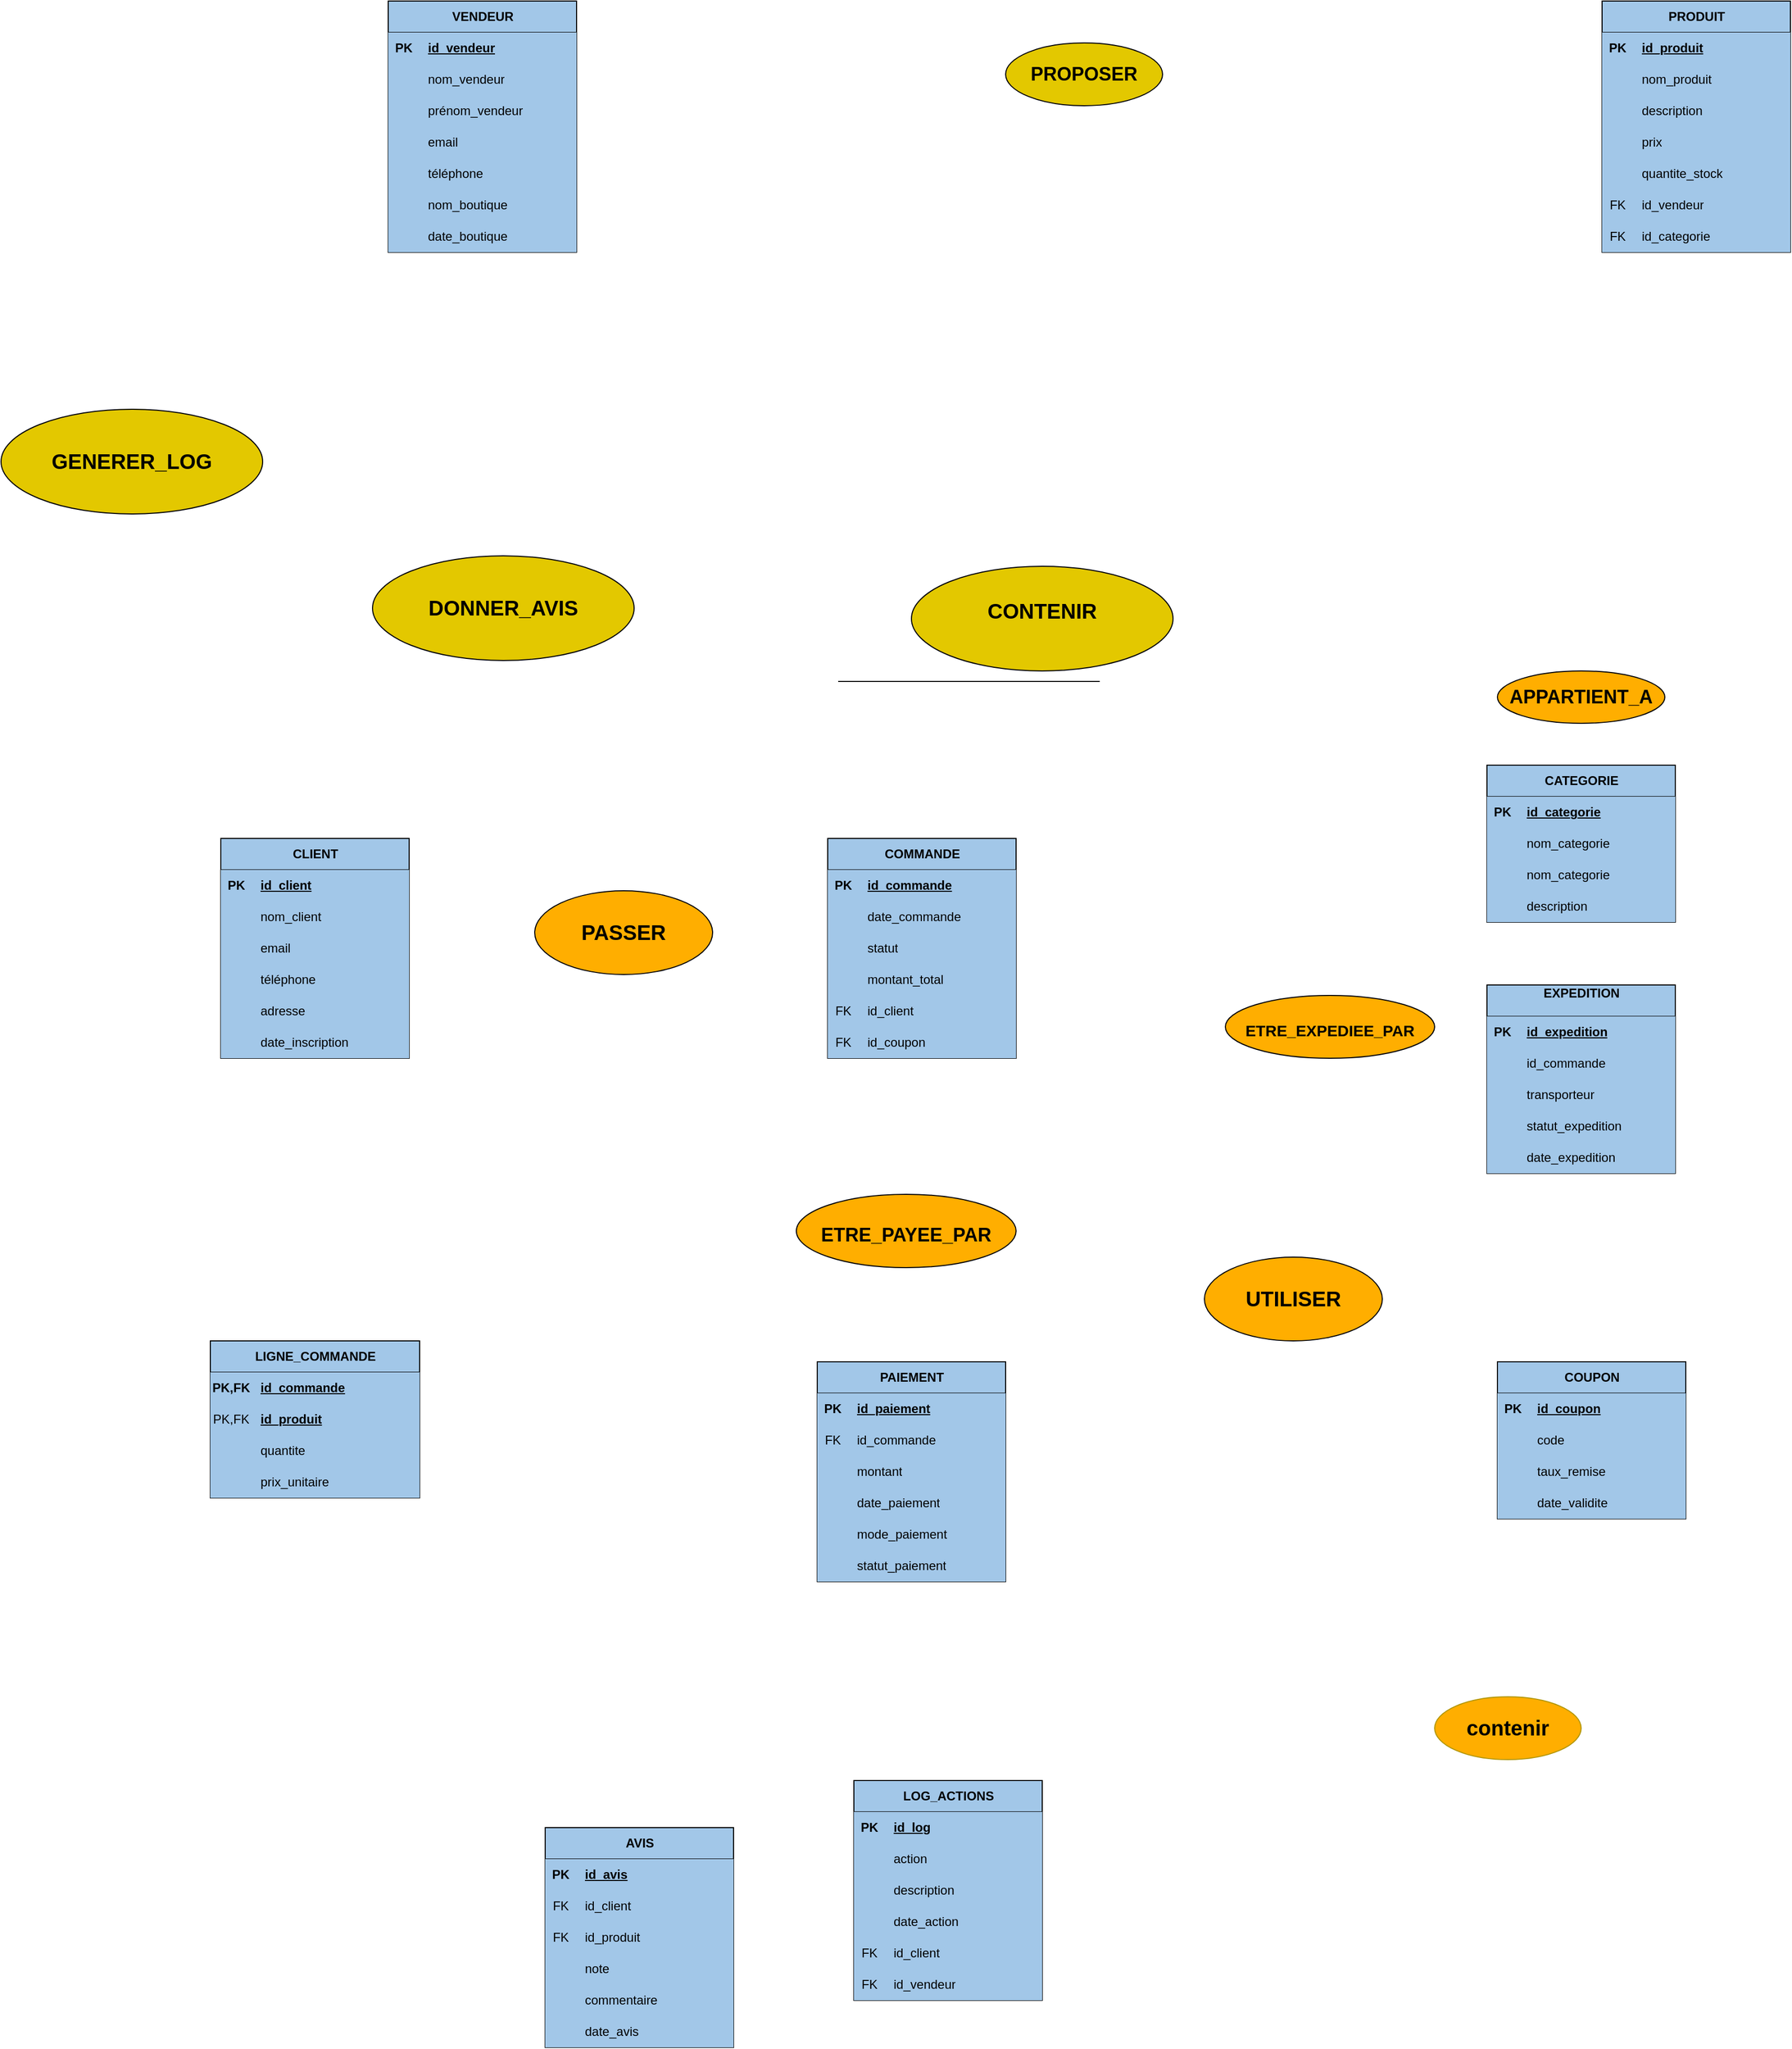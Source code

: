 <mxfile version="28.2.5">
  <diagram name="Page-1" id="vG44Y0tXIomnMDTBD1NL">
    <mxGraphModel dx="3455" dy="2665" grid="1" gridSize="20" guides="1" tooltips="1" connect="1" arrows="1" fold="1" page="1" pageScale="1" pageWidth="850" pageHeight="1100" math="0" shadow="0">
      <root>
        <mxCell id="0" />
        <mxCell id="1" parent="0" />
        <object label="VENDEUR" sa="" id="n2OuK7m8frYuem3uzdiB-35">
          <mxCell style="shape=table;startSize=30;container=1;collapsible=1;childLayout=tableLayout;fixedRows=1;rowLines=0;fontStyle=1;align=center;resizeLast=1;html=1;fillColor=#A2C7E8;strokeColor=#000000;fontColor=#000000;" parent="1" vertex="1">
            <mxGeometry x="-20" y="-200" width="180" height="240" as="geometry" />
          </mxCell>
        </object>
        <mxCell id="n2OuK7m8frYuem3uzdiB-36" value="" style="shape=tableRow;horizontal=0;startSize=0;swimlaneHead=0;swimlaneBody=0;fillColor=#A2C7E8;collapsible=0;dropTarget=0;points=[[0,0.5],[1,0.5]];portConstraint=eastwest;top=0;left=0;right=0;bottom=1;strokeColor=#000000;fontColor=#000000;" parent="n2OuK7m8frYuem3uzdiB-35" vertex="1">
          <mxGeometry y="30" width="180" height="30" as="geometry" />
        </mxCell>
        <mxCell id="n2OuK7m8frYuem3uzdiB-37" value="PK" style="shape=partialRectangle;connectable=0;fillColor=#A2C7E8;top=0;left=0;bottom=0;right=0;fontStyle=1;overflow=hidden;whiteSpace=wrap;html=1;strokeColor=#000000;fontColor=#000000;" parent="n2OuK7m8frYuem3uzdiB-36" vertex="1">
          <mxGeometry width="30" height="30" as="geometry">
            <mxRectangle width="30" height="30" as="alternateBounds" />
          </mxGeometry>
        </mxCell>
        <mxCell id="n2OuK7m8frYuem3uzdiB-38" value="id_vendeur" style="shape=partialRectangle;connectable=0;fillColor=#A2C7E8;top=0;left=0;bottom=0;right=0;align=left;spacingLeft=6;fontStyle=5;overflow=hidden;whiteSpace=wrap;html=1;strokeColor=#000000;fontColor=#000000;" parent="n2OuK7m8frYuem3uzdiB-36" vertex="1">
          <mxGeometry x="30" width="150" height="30" as="geometry">
            <mxRectangle width="150" height="30" as="alternateBounds" />
          </mxGeometry>
        </mxCell>
        <mxCell id="n2OuK7m8frYuem3uzdiB-39" value="" style="shape=tableRow;horizontal=0;startSize=0;swimlaneHead=0;swimlaneBody=0;fillColor=#A2C7E8;collapsible=0;dropTarget=0;points=[[0,0.5],[1,0.5]];portConstraint=eastwest;top=0;left=0;right=0;bottom=0;strokeColor=#000000;fontColor=#000000;" parent="n2OuK7m8frYuem3uzdiB-35" vertex="1">
          <mxGeometry y="60" width="180" height="30" as="geometry" />
        </mxCell>
        <mxCell id="n2OuK7m8frYuem3uzdiB-40" value="" style="shape=partialRectangle;connectable=0;fillColor=#A2C7E8;top=0;left=0;bottom=0;right=0;editable=1;overflow=hidden;whiteSpace=wrap;html=1;strokeColor=#000000;fontColor=#000000;" parent="n2OuK7m8frYuem3uzdiB-39" vertex="1">
          <mxGeometry width="30" height="30" as="geometry">
            <mxRectangle width="30" height="30" as="alternateBounds" />
          </mxGeometry>
        </mxCell>
        <mxCell id="n2OuK7m8frYuem3uzdiB-41" value="nom_vendeur" style="shape=partialRectangle;connectable=0;fillColor=#A2C7E8;top=0;left=0;bottom=0;right=0;align=left;spacingLeft=6;overflow=hidden;whiteSpace=wrap;html=1;strokeColor=#000000;fontColor=#000000;" parent="n2OuK7m8frYuem3uzdiB-39" vertex="1">
          <mxGeometry x="30" width="150" height="30" as="geometry">
            <mxRectangle width="150" height="30" as="alternateBounds" />
          </mxGeometry>
        </mxCell>
        <mxCell id="n2OuK7m8frYuem3uzdiB-42" value="" style="shape=tableRow;horizontal=0;startSize=0;swimlaneHead=0;swimlaneBody=0;fillColor=#A2C7E8;collapsible=0;dropTarget=0;points=[[0,0.5],[1,0.5]];portConstraint=eastwest;top=0;left=0;right=0;bottom=0;strokeColor=#000000;fontColor=#000000;" parent="n2OuK7m8frYuem3uzdiB-35" vertex="1">
          <mxGeometry y="90" width="180" height="30" as="geometry" />
        </mxCell>
        <mxCell id="n2OuK7m8frYuem3uzdiB-43" value="" style="shape=partialRectangle;connectable=0;fillColor=#A2C7E8;top=0;left=0;bottom=0;right=0;editable=1;overflow=hidden;whiteSpace=wrap;html=1;strokeColor=#000000;fontColor=#000000;" parent="n2OuK7m8frYuem3uzdiB-42" vertex="1">
          <mxGeometry width="30" height="30" as="geometry">
            <mxRectangle width="30" height="30" as="alternateBounds" />
          </mxGeometry>
        </mxCell>
        <mxCell id="n2OuK7m8frYuem3uzdiB-44" value="prénom_vendeur" style="shape=partialRectangle;connectable=0;fillColor=#A2C7E8;top=0;left=0;bottom=0;right=0;align=left;spacingLeft=6;overflow=hidden;whiteSpace=wrap;html=1;strokeColor=#000000;fontColor=#000000;" parent="n2OuK7m8frYuem3uzdiB-42" vertex="1">
          <mxGeometry x="30" width="150" height="30" as="geometry">
            <mxRectangle width="150" height="30" as="alternateBounds" />
          </mxGeometry>
        </mxCell>
        <mxCell id="n2OuK7m8frYuem3uzdiB-45" value="" style="shape=tableRow;horizontal=0;startSize=0;swimlaneHead=0;swimlaneBody=0;fillColor=#A2C7E8;collapsible=0;dropTarget=0;points=[[0,0.5],[1,0.5]];portConstraint=eastwest;top=0;left=0;right=0;bottom=0;strokeColor=#000000;fontColor=#000000;" parent="n2OuK7m8frYuem3uzdiB-35" vertex="1">
          <mxGeometry y="120" width="180" height="30" as="geometry" />
        </mxCell>
        <mxCell id="n2OuK7m8frYuem3uzdiB-46" value="" style="shape=partialRectangle;connectable=0;fillColor=#A2C7E8;top=0;left=0;bottom=0;right=0;editable=1;overflow=hidden;whiteSpace=wrap;html=1;strokeColor=#000000;fontColor=#000000;" parent="n2OuK7m8frYuem3uzdiB-45" vertex="1">
          <mxGeometry width="30" height="30" as="geometry">
            <mxRectangle width="30" height="30" as="alternateBounds" />
          </mxGeometry>
        </mxCell>
        <mxCell id="n2OuK7m8frYuem3uzdiB-47" value="email" style="shape=partialRectangle;connectable=0;fillColor=#A2C7E8;top=0;left=0;bottom=0;right=0;align=left;spacingLeft=6;overflow=hidden;whiteSpace=wrap;html=1;strokeColor=#000000;fontColor=#000000;" parent="n2OuK7m8frYuem3uzdiB-45" vertex="1">
          <mxGeometry x="30" width="150" height="30" as="geometry">
            <mxRectangle width="150" height="30" as="alternateBounds" />
          </mxGeometry>
        </mxCell>
        <mxCell id="n2OuK7m8frYuem3uzdiB-48" style="shape=tableRow;horizontal=0;startSize=0;swimlaneHead=0;swimlaneBody=0;fillColor=#A2C7E8;collapsible=0;dropTarget=0;points=[[0,0.5],[1,0.5]];portConstraint=eastwest;top=0;left=0;right=0;bottom=0;strokeColor=#000000;fontColor=#000000;" parent="n2OuK7m8frYuem3uzdiB-35" vertex="1">
          <mxGeometry y="150" width="180" height="30" as="geometry" />
        </mxCell>
        <mxCell id="n2OuK7m8frYuem3uzdiB-49" style="shape=partialRectangle;connectable=0;fillColor=#A2C7E8;top=0;left=0;bottom=0;right=0;editable=1;overflow=hidden;whiteSpace=wrap;html=1;strokeColor=#000000;fontColor=#000000;" parent="n2OuK7m8frYuem3uzdiB-48" vertex="1">
          <mxGeometry width="30" height="30" as="geometry">
            <mxRectangle width="30" height="30" as="alternateBounds" />
          </mxGeometry>
        </mxCell>
        <mxCell id="n2OuK7m8frYuem3uzdiB-50" value="téléphone" style="shape=partialRectangle;connectable=0;fillColor=#A2C7E8;top=0;left=0;bottom=0;right=0;align=left;spacingLeft=6;overflow=hidden;whiteSpace=wrap;html=1;strokeColor=#000000;fontColor=#000000;" parent="n2OuK7m8frYuem3uzdiB-48" vertex="1">
          <mxGeometry x="30" width="150" height="30" as="geometry">
            <mxRectangle width="150" height="30" as="alternateBounds" />
          </mxGeometry>
        </mxCell>
        <mxCell id="n2OuK7m8frYuem3uzdiB-51" style="shape=tableRow;horizontal=0;startSize=0;swimlaneHead=0;swimlaneBody=0;fillColor=#A2C7E8;collapsible=0;dropTarget=0;points=[[0,0.5],[1,0.5]];portConstraint=eastwest;top=0;left=0;right=0;bottom=0;strokeColor=#000000;fontColor=#000000;" parent="n2OuK7m8frYuem3uzdiB-35" vertex="1">
          <mxGeometry y="180" width="180" height="30" as="geometry" />
        </mxCell>
        <mxCell id="n2OuK7m8frYuem3uzdiB-52" style="shape=partialRectangle;connectable=0;fillColor=#A2C7E8;top=0;left=0;bottom=0;right=0;editable=1;overflow=hidden;whiteSpace=wrap;html=1;strokeColor=#000000;fontColor=#000000;" parent="n2OuK7m8frYuem3uzdiB-51" vertex="1">
          <mxGeometry width="30" height="30" as="geometry">
            <mxRectangle width="30" height="30" as="alternateBounds" />
          </mxGeometry>
        </mxCell>
        <mxCell id="n2OuK7m8frYuem3uzdiB-53" value="nom_boutique" style="shape=partialRectangle;connectable=0;fillColor=#A2C7E8;top=0;left=0;bottom=0;right=0;align=left;spacingLeft=6;overflow=hidden;whiteSpace=wrap;html=1;strokeColor=#000000;fontColor=#000000;" parent="n2OuK7m8frYuem3uzdiB-51" vertex="1">
          <mxGeometry x="30" width="150" height="30" as="geometry">
            <mxRectangle width="150" height="30" as="alternateBounds" />
          </mxGeometry>
        </mxCell>
        <mxCell id="n2OuK7m8frYuem3uzdiB-54" style="shape=tableRow;horizontal=0;startSize=0;swimlaneHead=0;swimlaneBody=0;fillColor=#A2C7E8;collapsible=0;dropTarget=0;points=[[0,0.5],[1,0.5]];portConstraint=eastwest;top=0;left=0;right=0;bottom=0;strokeColor=#000000;fontColor=#000000;" parent="n2OuK7m8frYuem3uzdiB-35" vertex="1">
          <mxGeometry y="210" width="180" height="30" as="geometry" />
        </mxCell>
        <mxCell id="n2OuK7m8frYuem3uzdiB-55" style="shape=partialRectangle;connectable=0;fillColor=#A2C7E8;top=0;left=0;bottom=0;right=0;editable=1;overflow=hidden;whiteSpace=wrap;html=1;strokeColor=#000000;fontColor=#000000;" parent="n2OuK7m8frYuem3uzdiB-54" vertex="1">
          <mxGeometry width="30" height="30" as="geometry">
            <mxRectangle width="30" height="30" as="alternateBounds" />
          </mxGeometry>
        </mxCell>
        <mxCell id="n2OuK7m8frYuem3uzdiB-56" value="date_boutique" style="shape=partialRectangle;connectable=0;fillColor=#A2C7E8;top=0;left=0;bottom=0;right=0;align=left;spacingLeft=6;overflow=hidden;whiteSpace=wrap;html=1;strokeColor=#000000;fontColor=#000000;" parent="n2OuK7m8frYuem3uzdiB-54" vertex="1">
          <mxGeometry x="30" width="150" height="30" as="geometry">
            <mxRectangle width="150" height="30" as="alternateBounds" />
          </mxGeometry>
        </mxCell>
        <mxCell id="n2OuK7m8frYuem3uzdiB-57" value="PRODUIT" style="shape=table;startSize=30;container=1;collapsible=1;childLayout=tableLayout;fixedRows=1;rowLines=0;fontStyle=1;align=center;resizeLast=1;html=1;fillColor=#A2C7E8;strokeColor=#000000;fontColor=#000000;" parent="1" vertex="1">
          <mxGeometry x="1140" y="-200" width="180" height="240" as="geometry" />
        </mxCell>
        <mxCell id="n2OuK7m8frYuem3uzdiB-58" value="" style="shape=tableRow;horizontal=0;startSize=0;swimlaneHead=0;swimlaneBody=0;fillColor=#A2C7E8;collapsible=0;dropTarget=0;points=[[0,0.5],[1,0.5]];portConstraint=eastwest;top=0;left=0;right=0;bottom=1;strokeColor=#000000;fontColor=#000000;" parent="n2OuK7m8frYuem3uzdiB-57" vertex="1">
          <mxGeometry y="30" width="180" height="30" as="geometry" />
        </mxCell>
        <mxCell id="n2OuK7m8frYuem3uzdiB-59" value="PK" style="shape=partialRectangle;connectable=0;fillColor=#A2C7E8;top=0;left=0;bottom=0;right=0;fontStyle=1;overflow=hidden;whiteSpace=wrap;html=1;strokeColor=#000000;fontColor=#000000;" parent="n2OuK7m8frYuem3uzdiB-58" vertex="1">
          <mxGeometry width="30" height="30" as="geometry">
            <mxRectangle width="30" height="30" as="alternateBounds" />
          </mxGeometry>
        </mxCell>
        <mxCell id="n2OuK7m8frYuem3uzdiB-60" value="id_produit" style="shape=partialRectangle;connectable=0;fillColor=#A2C7E8;top=0;left=0;bottom=0;right=0;align=left;spacingLeft=6;fontStyle=5;overflow=hidden;whiteSpace=wrap;html=1;strokeColor=#000000;fontColor=#000000;" parent="n2OuK7m8frYuem3uzdiB-58" vertex="1">
          <mxGeometry x="30" width="150" height="30" as="geometry">
            <mxRectangle width="150" height="30" as="alternateBounds" />
          </mxGeometry>
        </mxCell>
        <mxCell id="n2OuK7m8frYuem3uzdiB-61" value="" style="shape=tableRow;horizontal=0;startSize=0;swimlaneHead=0;swimlaneBody=0;fillColor=#A2C7E8;collapsible=0;dropTarget=0;points=[[0,0.5],[1,0.5]];portConstraint=eastwest;top=0;left=0;right=0;bottom=0;strokeColor=#000000;fontColor=#000000;" parent="n2OuK7m8frYuem3uzdiB-57" vertex="1">
          <mxGeometry y="60" width="180" height="30" as="geometry" />
        </mxCell>
        <mxCell id="n2OuK7m8frYuem3uzdiB-62" value="" style="shape=partialRectangle;connectable=0;fillColor=#A2C7E8;top=0;left=0;bottom=0;right=0;editable=1;overflow=hidden;whiteSpace=wrap;html=1;strokeColor=#000000;fontColor=#000000;" parent="n2OuK7m8frYuem3uzdiB-61" vertex="1">
          <mxGeometry width="30" height="30" as="geometry">
            <mxRectangle width="30" height="30" as="alternateBounds" />
          </mxGeometry>
        </mxCell>
        <mxCell id="n2OuK7m8frYuem3uzdiB-63" value="nom_produit" style="shape=partialRectangle;connectable=0;fillColor=#A2C7E8;top=0;left=0;bottom=0;right=0;align=left;spacingLeft=6;overflow=hidden;whiteSpace=wrap;html=1;strokeColor=#000000;fontColor=#000000;" parent="n2OuK7m8frYuem3uzdiB-61" vertex="1">
          <mxGeometry x="30" width="150" height="30" as="geometry">
            <mxRectangle width="150" height="30" as="alternateBounds" />
          </mxGeometry>
        </mxCell>
        <mxCell id="n2OuK7m8frYuem3uzdiB-64" value="" style="shape=tableRow;horizontal=0;startSize=0;swimlaneHead=0;swimlaneBody=0;fillColor=#A2C7E8;collapsible=0;dropTarget=0;points=[[0,0.5],[1,0.5]];portConstraint=eastwest;top=0;left=0;right=0;bottom=0;strokeColor=#000000;fontColor=#000000;" parent="n2OuK7m8frYuem3uzdiB-57" vertex="1">
          <mxGeometry y="90" width="180" height="30" as="geometry" />
        </mxCell>
        <mxCell id="n2OuK7m8frYuem3uzdiB-65" value="" style="shape=partialRectangle;connectable=0;fillColor=#A2C7E8;top=0;left=0;bottom=0;right=0;editable=1;overflow=hidden;whiteSpace=wrap;html=1;strokeColor=#000000;fontColor=#000000;" parent="n2OuK7m8frYuem3uzdiB-64" vertex="1">
          <mxGeometry width="30" height="30" as="geometry">
            <mxRectangle width="30" height="30" as="alternateBounds" />
          </mxGeometry>
        </mxCell>
        <mxCell id="n2OuK7m8frYuem3uzdiB-66" value="description" style="shape=partialRectangle;connectable=0;fillColor=#A2C7E8;top=0;left=0;bottom=0;right=0;align=left;spacingLeft=6;overflow=hidden;whiteSpace=wrap;html=1;strokeColor=#000000;fontColor=#000000;" parent="n2OuK7m8frYuem3uzdiB-64" vertex="1">
          <mxGeometry x="30" width="150" height="30" as="geometry">
            <mxRectangle width="150" height="30" as="alternateBounds" />
          </mxGeometry>
        </mxCell>
        <mxCell id="n2OuK7m8frYuem3uzdiB-67" value="" style="shape=tableRow;horizontal=0;startSize=0;swimlaneHead=0;swimlaneBody=0;fillColor=#A2C7E8;collapsible=0;dropTarget=0;points=[[0,0.5],[1,0.5]];portConstraint=eastwest;top=0;left=0;right=0;bottom=0;strokeColor=#000000;fontColor=#000000;" parent="n2OuK7m8frYuem3uzdiB-57" vertex="1">
          <mxGeometry y="120" width="180" height="30" as="geometry" />
        </mxCell>
        <mxCell id="n2OuK7m8frYuem3uzdiB-68" value="" style="shape=partialRectangle;connectable=0;fillColor=#A2C7E8;top=0;left=0;bottom=0;right=0;editable=1;overflow=hidden;whiteSpace=wrap;html=1;strokeColor=#000000;fontColor=#000000;" parent="n2OuK7m8frYuem3uzdiB-67" vertex="1">
          <mxGeometry width="30" height="30" as="geometry">
            <mxRectangle width="30" height="30" as="alternateBounds" />
          </mxGeometry>
        </mxCell>
        <mxCell id="n2OuK7m8frYuem3uzdiB-69" value="prix" style="shape=partialRectangle;connectable=0;fillColor=#A2C7E8;top=0;left=0;bottom=0;right=0;align=left;spacingLeft=6;overflow=hidden;whiteSpace=wrap;html=1;strokeColor=#000000;fontColor=#000000;" parent="n2OuK7m8frYuem3uzdiB-67" vertex="1">
          <mxGeometry x="30" width="150" height="30" as="geometry">
            <mxRectangle width="150" height="30" as="alternateBounds" />
          </mxGeometry>
        </mxCell>
        <mxCell id="n2OuK7m8frYuem3uzdiB-70" style="shape=tableRow;horizontal=0;startSize=0;swimlaneHead=0;swimlaneBody=0;fillColor=#A2C7E8;collapsible=0;dropTarget=0;points=[[0,0.5],[1,0.5]];portConstraint=eastwest;top=0;left=0;right=0;bottom=0;strokeColor=#000000;fontColor=#000000;" parent="n2OuK7m8frYuem3uzdiB-57" vertex="1">
          <mxGeometry y="150" width="180" height="30" as="geometry" />
        </mxCell>
        <mxCell id="n2OuK7m8frYuem3uzdiB-71" style="shape=partialRectangle;connectable=0;fillColor=#A2C7E8;top=0;left=0;bottom=0;right=0;editable=1;overflow=hidden;whiteSpace=wrap;html=1;strokeColor=#000000;fontColor=#000000;" parent="n2OuK7m8frYuem3uzdiB-70" vertex="1">
          <mxGeometry width="30" height="30" as="geometry">
            <mxRectangle width="30" height="30" as="alternateBounds" />
          </mxGeometry>
        </mxCell>
        <mxCell id="n2OuK7m8frYuem3uzdiB-72" value="quantite_stock" style="shape=partialRectangle;connectable=0;fillColor=#A2C7E8;top=0;left=0;bottom=0;right=0;align=left;spacingLeft=6;overflow=hidden;whiteSpace=wrap;html=1;strokeColor=#000000;fontColor=#000000;" parent="n2OuK7m8frYuem3uzdiB-70" vertex="1">
          <mxGeometry x="30" width="150" height="30" as="geometry">
            <mxRectangle width="150" height="30" as="alternateBounds" />
          </mxGeometry>
        </mxCell>
        <mxCell id="n2OuK7m8frYuem3uzdiB-73" style="shape=tableRow;horizontal=0;startSize=0;swimlaneHead=0;swimlaneBody=0;fillColor=#A2C7E8;collapsible=0;dropTarget=0;points=[[0,0.5],[1,0.5]];portConstraint=eastwest;top=0;left=0;right=0;bottom=0;strokeColor=#000000;fontColor=#000000;" parent="n2OuK7m8frYuem3uzdiB-57" vertex="1">
          <mxGeometry y="180" width="180" height="30" as="geometry" />
        </mxCell>
        <mxCell id="n2OuK7m8frYuem3uzdiB-74" value="FK" style="shape=partialRectangle;connectable=0;fillColor=#A2C7E8;top=0;left=0;bottom=0;right=0;editable=1;overflow=hidden;whiteSpace=wrap;html=1;strokeColor=#000000;fontColor=#000000;" parent="n2OuK7m8frYuem3uzdiB-73" vertex="1">
          <mxGeometry width="30" height="30" as="geometry">
            <mxRectangle width="30" height="30" as="alternateBounds" />
          </mxGeometry>
        </mxCell>
        <mxCell id="n2OuK7m8frYuem3uzdiB-75" value="id_vendeur" style="shape=partialRectangle;connectable=0;fillColor=#A2C7E8;top=0;left=0;bottom=0;right=0;align=left;spacingLeft=6;overflow=hidden;whiteSpace=wrap;html=1;strokeColor=#000000;fontColor=#000000;" parent="n2OuK7m8frYuem3uzdiB-73" vertex="1">
          <mxGeometry x="30" width="150" height="30" as="geometry">
            <mxRectangle width="150" height="30" as="alternateBounds" />
          </mxGeometry>
        </mxCell>
        <mxCell id="n2OuK7m8frYuem3uzdiB-76" style="shape=tableRow;horizontal=0;startSize=0;swimlaneHead=0;swimlaneBody=0;fillColor=#A2C7E8;collapsible=0;dropTarget=0;points=[[0,0.5],[1,0.5]];portConstraint=eastwest;top=0;left=0;right=0;bottom=0;strokeColor=#000000;fontColor=#000000;" parent="n2OuK7m8frYuem3uzdiB-57" vertex="1">
          <mxGeometry y="210" width="180" height="30" as="geometry" />
        </mxCell>
        <mxCell id="n2OuK7m8frYuem3uzdiB-77" value="FK" style="shape=partialRectangle;connectable=0;fillColor=#A2C7E8;top=0;left=0;bottom=0;right=0;editable=1;overflow=hidden;whiteSpace=wrap;html=1;strokeColor=#000000;fontColor=#000000;" parent="n2OuK7m8frYuem3uzdiB-76" vertex="1">
          <mxGeometry width="30" height="30" as="geometry">
            <mxRectangle width="30" height="30" as="alternateBounds" />
          </mxGeometry>
        </mxCell>
        <mxCell id="n2OuK7m8frYuem3uzdiB-78" value="id_categorie" style="shape=partialRectangle;connectable=0;fillColor=#A2C7E8;top=0;left=0;bottom=0;right=0;align=left;spacingLeft=6;overflow=hidden;whiteSpace=wrap;html=1;strokeColor=#000000;fontColor=#000000;" parent="n2OuK7m8frYuem3uzdiB-76" vertex="1">
          <mxGeometry x="30" width="150" height="30" as="geometry">
            <mxRectangle width="150" height="30" as="alternateBounds" />
          </mxGeometry>
        </mxCell>
        <mxCell id="n2OuK7m8frYuem3uzdiB-79" value="CATEGORIE" style="shape=table;startSize=30;container=1;collapsible=1;childLayout=tableLayout;fixedRows=1;rowLines=0;fontStyle=1;align=center;resizeLast=1;html=1;fillColor=#A2C7E8;strokeColor=#000000;fontColor=#000000;" parent="1" vertex="1">
          <mxGeometry x="1030" y="530" width="180" height="150" as="geometry" />
        </mxCell>
        <mxCell id="n2OuK7m8frYuem3uzdiB-80" value="" style="shape=tableRow;horizontal=0;startSize=0;swimlaneHead=0;swimlaneBody=0;fillColor=#A2C7E8;collapsible=0;dropTarget=0;points=[[0,0.5],[1,0.5]];portConstraint=eastwest;top=0;left=0;right=0;bottom=1;strokeColor=#000000;fontColor=#000000;" parent="n2OuK7m8frYuem3uzdiB-79" vertex="1">
          <mxGeometry y="30" width="180" height="30" as="geometry" />
        </mxCell>
        <mxCell id="n2OuK7m8frYuem3uzdiB-81" value="PK" style="shape=partialRectangle;connectable=0;fillColor=#A2C7E8;top=0;left=0;bottom=0;right=0;fontStyle=1;overflow=hidden;whiteSpace=wrap;html=1;strokeColor=#000000;fontColor=#000000;" parent="n2OuK7m8frYuem3uzdiB-80" vertex="1">
          <mxGeometry width="30" height="30" as="geometry">
            <mxRectangle width="30" height="30" as="alternateBounds" />
          </mxGeometry>
        </mxCell>
        <mxCell id="n2OuK7m8frYuem3uzdiB-82" value="id_categorie" style="shape=partialRectangle;connectable=0;fillColor=#A2C7E8;top=0;left=0;bottom=0;right=0;align=left;spacingLeft=6;fontStyle=5;overflow=hidden;whiteSpace=wrap;html=1;strokeColor=#000000;fontColor=#000000;" parent="n2OuK7m8frYuem3uzdiB-80" vertex="1">
          <mxGeometry x="30" width="150" height="30" as="geometry">
            <mxRectangle width="150" height="30" as="alternateBounds" />
          </mxGeometry>
        </mxCell>
        <mxCell id="n2OuK7m8frYuem3uzdiB-83" value="" style="shape=tableRow;horizontal=0;startSize=0;swimlaneHead=0;swimlaneBody=0;fillColor=#A2C7E8;collapsible=0;dropTarget=0;points=[[0,0.5],[1,0.5]];portConstraint=eastwest;top=0;left=0;right=0;bottom=0;strokeColor=#000000;fontColor=#000000;" parent="n2OuK7m8frYuem3uzdiB-79" vertex="1">
          <mxGeometry y="60" width="180" height="30" as="geometry" />
        </mxCell>
        <mxCell id="n2OuK7m8frYuem3uzdiB-84" value="" style="shape=partialRectangle;connectable=0;fillColor=#A2C7E8;top=0;left=0;bottom=0;right=0;editable=1;overflow=hidden;whiteSpace=wrap;html=1;strokeColor=#000000;fontColor=#000000;" parent="n2OuK7m8frYuem3uzdiB-83" vertex="1">
          <mxGeometry width="30" height="30" as="geometry">
            <mxRectangle width="30" height="30" as="alternateBounds" />
          </mxGeometry>
        </mxCell>
        <mxCell id="n2OuK7m8frYuem3uzdiB-85" value="nom_categorie" style="shape=partialRectangle;connectable=0;fillColor=#A2C7E8;top=0;left=0;bottom=0;right=0;align=left;spacingLeft=6;overflow=hidden;whiteSpace=wrap;html=1;strokeColor=#000000;fontColor=#000000;" parent="n2OuK7m8frYuem3uzdiB-83" vertex="1">
          <mxGeometry x="30" width="150" height="30" as="geometry">
            <mxRectangle width="150" height="30" as="alternateBounds" />
          </mxGeometry>
        </mxCell>
        <mxCell id="n2OuK7m8frYuem3uzdiB-86" value="" style="shape=tableRow;horizontal=0;startSize=0;swimlaneHead=0;swimlaneBody=0;fillColor=#A2C7E8;collapsible=0;dropTarget=0;points=[[0,0.5],[1,0.5]];portConstraint=eastwest;top=0;left=0;right=0;bottom=0;strokeColor=#000000;fontColor=#000000;" parent="n2OuK7m8frYuem3uzdiB-79" vertex="1">
          <mxGeometry y="90" width="180" height="30" as="geometry" />
        </mxCell>
        <mxCell id="n2OuK7m8frYuem3uzdiB-87" value="" style="shape=partialRectangle;connectable=0;fillColor=#A2C7E8;top=0;left=0;bottom=0;right=0;editable=1;overflow=hidden;whiteSpace=wrap;html=1;strokeColor=#000000;fontColor=#000000;" parent="n2OuK7m8frYuem3uzdiB-86" vertex="1">
          <mxGeometry width="30" height="30" as="geometry">
            <mxRectangle width="30" height="30" as="alternateBounds" />
          </mxGeometry>
        </mxCell>
        <mxCell id="n2OuK7m8frYuem3uzdiB-88" value="nom_categorie" style="shape=partialRectangle;connectable=0;fillColor=#A2C7E8;top=0;left=0;bottom=0;right=0;align=left;spacingLeft=6;overflow=hidden;whiteSpace=wrap;html=1;strokeColor=#000000;fontColor=#000000;" parent="n2OuK7m8frYuem3uzdiB-86" vertex="1">
          <mxGeometry x="30" width="150" height="30" as="geometry">
            <mxRectangle width="150" height="30" as="alternateBounds" />
          </mxGeometry>
        </mxCell>
        <mxCell id="n2OuK7m8frYuem3uzdiB-89" value="" style="shape=tableRow;horizontal=0;startSize=0;swimlaneHead=0;swimlaneBody=0;fillColor=#A2C7E8;collapsible=0;dropTarget=0;points=[[0,0.5],[1,0.5]];portConstraint=eastwest;top=0;left=0;right=0;bottom=0;strokeColor=#000000;fontColor=#000000;" parent="n2OuK7m8frYuem3uzdiB-79" vertex="1">
          <mxGeometry y="120" width="180" height="30" as="geometry" />
        </mxCell>
        <mxCell id="n2OuK7m8frYuem3uzdiB-90" value="" style="shape=partialRectangle;connectable=0;fillColor=#A2C7E8;top=0;left=0;bottom=0;right=0;editable=1;overflow=hidden;whiteSpace=wrap;html=1;strokeColor=#000000;fontColor=#000000;" parent="n2OuK7m8frYuem3uzdiB-89" vertex="1">
          <mxGeometry width="30" height="30" as="geometry">
            <mxRectangle width="30" height="30" as="alternateBounds" />
          </mxGeometry>
        </mxCell>
        <mxCell id="n2OuK7m8frYuem3uzdiB-91" value="description" style="shape=partialRectangle;connectable=0;fillColor=#A2C7E8;top=0;left=0;bottom=0;right=0;align=left;spacingLeft=6;overflow=hidden;whiteSpace=wrap;html=1;strokeColor=#000000;fontColor=#000000;" parent="n2OuK7m8frYuem3uzdiB-89" vertex="1">
          <mxGeometry x="30" width="150" height="30" as="geometry">
            <mxRectangle width="150" height="30" as="alternateBounds" />
          </mxGeometry>
        </mxCell>
        <mxCell id="n2OuK7m8frYuem3uzdiB-92" value="CLIENT" style="shape=table;startSize=30;container=1;collapsible=1;childLayout=tableLayout;fixedRows=1;rowLines=0;fontStyle=1;align=center;resizeLast=1;html=1;fillColor=#A2C7E8;strokeColor=#000000;fontColor=#000000;" parent="1" vertex="1">
          <mxGeometry x="-180" y="600" width="180" height="210" as="geometry" />
        </mxCell>
        <mxCell id="n2OuK7m8frYuem3uzdiB-93" value="" style="shape=tableRow;horizontal=0;startSize=0;swimlaneHead=0;swimlaneBody=0;fillColor=#A2C7E8;collapsible=0;dropTarget=0;points=[[0,0.5],[1,0.5]];portConstraint=eastwest;top=0;left=0;right=0;bottom=1;strokeColor=#000000;fontColor=#000000;" parent="n2OuK7m8frYuem3uzdiB-92" vertex="1">
          <mxGeometry y="30" width="180" height="30" as="geometry" />
        </mxCell>
        <mxCell id="n2OuK7m8frYuem3uzdiB-94" value="PK" style="shape=partialRectangle;connectable=0;fillColor=#A2C7E8;top=0;left=0;bottom=0;right=0;fontStyle=1;overflow=hidden;whiteSpace=wrap;html=1;strokeColor=#000000;fontColor=#000000;" parent="n2OuK7m8frYuem3uzdiB-93" vertex="1">
          <mxGeometry width="30" height="30" as="geometry">
            <mxRectangle width="30" height="30" as="alternateBounds" />
          </mxGeometry>
        </mxCell>
        <mxCell id="n2OuK7m8frYuem3uzdiB-95" value="id_client" style="shape=partialRectangle;connectable=0;fillColor=#A2C7E8;top=0;left=0;bottom=0;right=0;align=left;spacingLeft=6;fontStyle=5;overflow=hidden;whiteSpace=wrap;html=1;strokeColor=#000000;fontColor=#000000;" parent="n2OuK7m8frYuem3uzdiB-93" vertex="1">
          <mxGeometry x="30" width="150" height="30" as="geometry">
            <mxRectangle width="150" height="30" as="alternateBounds" />
          </mxGeometry>
        </mxCell>
        <mxCell id="n2OuK7m8frYuem3uzdiB-96" value="" style="shape=tableRow;horizontal=0;startSize=0;swimlaneHead=0;swimlaneBody=0;fillColor=#A2C7E8;collapsible=0;dropTarget=0;points=[[0,0.5],[1,0.5]];portConstraint=eastwest;top=0;left=0;right=0;bottom=0;strokeColor=#000000;fontColor=#000000;" parent="n2OuK7m8frYuem3uzdiB-92" vertex="1">
          <mxGeometry y="60" width="180" height="30" as="geometry" />
        </mxCell>
        <mxCell id="n2OuK7m8frYuem3uzdiB-97" value="" style="shape=partialRectangle;connectable=0;fillColor=#A2C7E8;top=0;left=0;bottom=0;right=0;editable=1;overflow=hidden;whiteSpace=wrap;html=1;strokeColor=#000000;fontColor=#000000;" parent="n2OuK7m8frYuem3uzdiB-96" vertex="1">
          <mxGeometry width="30" height="30" as="geometry">
            <mxRectangle width="30" height="30" as="alternateBounds" />
          </mxGeometry>
        </mxCell>
        <mxCell id="n2OuK7m8frYuem3uzdiB-98" value="nom_client" style="shape=partialRectangle;connectable=0;fillColor=#A2C7E8;top=0;left=0;bottom=0;right=0;align=left;spacingLeft=6;overflow=hidden;whiteSpace=wrap;html=1;strokeColor=#000000;fontColor=#000000;" parent="n2OuK7m8frYuem3uzdiB-96" vertex="1">
          <mxGeometry x="30" width="150" height="30" as="geometry">
            <mxRectangle width="150" height="30" as="alternateBounds" />
          </mxGeometry>
        </mxCell>
        <mxCell id="n2OuK7m8frYuem3uzdiB-99" value="" style="shape=tableRow;horizontal=0;startSize=0;swimlaneHead=0;swimlaneBody=0;fillColor=#A2C7E8;collapsible=0;dropTarget=0;points=[[0,0.5],[1,0.5]];portConstraint=eastwest;top=0;left=0;right=0;bottom=0;strokeColor=#000000;fontColor=#000000;" parent="n2OuK7m8frYuem3uzdiB-92" vertex="1">
          <mxGeometry y="90" width="180" height="30" as="geometry" />
        </mxCell>
        <mxCell id="n2OuK7m8frYuem3uzdiB-100" value="" style="shape=partialRectangle;connectable=0;fillColor=#A2C7E8;top=0;left=0;bottom=0;right=0;editable=1;overflow=hidden;whiteSpace=wrap;html=1;strokeColor=#000000;fontColor=#000000;" parent="n2OuK7m8frYuem3uzdiB-99" vertex="1">
          <mxGeometry width="30" height="30" as="geometry">
            <mxRectangle width="30" height="30" as="alternateBounds" />
          </mxGeometry>
        </mxCell>
        <mxCell id="n2OuK7m8frYuem3uzdiB-101" value="email" style="shape=partialRectangle;connectable=0;fillColor=#A2C7E8;top=0;left=0;bottom=0;right=0;align=left;spacingLeft=6;overflow=hidden;whiteSpace=wrap;html=1;strokeColor=#000000;fontColor=#000000;" parent="n2OuK7m8frYuem3uzdiB-99" vertex="1">
          <mxGeometry x="30" width="150" height="30" as="geometry">
            <mxRectangle width="150" height="30" as="alternateBounds" />
          </mxGeometry>
        </mxCell>
        <mxCell id="n2OuK7m8frYuem3uzdiB-102" value="" style="shape=tableRow;horizontal=0;startSize=0;swimlaneHead=0;swimlaneBody=0;fillColor=#A2C7E8;collapsible=0;dropTarget=0;points=[[0,0.5],[1,0.5]];portConstraint=eastwest;top=0;left=0;right=0;bottom=0;strokeColor=#000000;fontColor=#000000;" parent="n2OuK7m8frYuem3uzdiB-92" vertex="1">
          <mxGeometry y="120" width="180" height="30" as="geometry" />
        </mxCell>
        <mxCell id="n2OuK7m8frYuem3uzdiB-103" value="" style="shape=partialRectangle;connectable=0;fillColor=#A2C7E8;top=0;left=0;bottom=0;right=0;editable=1;overflow=hidden;whiteSpace=wrap;html=1;strokeColor=#000000;fontColor=#000000;" parent="n2OuK7m8frYuem3uzdiB-102" vertex="1">
          <mxGeometry width="30" height="30" as="geometry">
            <mxRectangle width="30" height="30" as="alternateBounds" />
          </mxGeometry>
        </mxCell>
        <mxCell id="n2OuK7m8frYuem3uzdiB-104" value="téléphone" style="shape=partialRectangle;connectable=0;fillColor=#A2C7E8;top=0;left=0;bottom=0;right=0;align=left;spacingLeft=6;overflow=hidden;whiteSpace=wrap;html=1;strokeColor=#000000;fontColor=#000000;" parent="n2OuK7m8frYuem3uzdiB-102" vertex="1">
          <mxGeometry x="30" width="150" height="30" as="geometry">
            <mxRectangle width="150" height="30" as="alternateBounds" />
          </mxGeometry>
        </mxCell>
        <mxCell id="n2OuK7m8frYuem3uzdiB-108" style="shape=tableRow;horizontal=0;startSize=0;swimlaneHead=0;swimlaneBody=0;fillColor=#A2C7E8;collapsible=0;dropTarget=0;points=[[0,0.5],[1,0.5]];portConstraint=eastwest;top=0;left=0;right=0;bottom=0;strokeColor=#000000;fontColor=#000000;" parent="n2OuK7m8frYuem3uzdiB-92" vertex="1">
          <mxGeometry y="150" width="180" height="30" as="geometry" />
        </mxCell>
        <mxCell id="n2OuK7m8frYuem3uzdiB-109" style="shape=partialRectangle;connectable=0;fillColor=#A2C7E8;top=0;left=0;bottom=0;right=0;editable=1;overflow=hidden;whiteSpace=wrap;html=1;strokeColor=#000000;fontColor=#000000;" parent="n2OuK7m8frYuem3uzdiB-108" vertex="1">
          <mxGeometry width="30" height="30" as="geometry">
            <mxRectangle width="30" height="30" as="alternateBounds" />
          </mxGeometry>
        </mxCell>
        <mxCell id="n2OuK7m8frYuem3uzdiB-110" value="adresse" style="shape=partialRectangle;connectable=0;fillColor=#A2C7E8;top=0;left=0;bottom=0;right=0;align=left;spacingLeft=6;overflow=hidden;whiteSpace=wrap;html=1;strokeColor=#000000;fontColor=#000000;" parent="n2OuK7m8frYuem3uzdiB-108" vertex="1">
          <mxGeometry x="30" width="150" height="30" as="geometry">
            <mxRectangle width="150" height="30" as="alternateBounds" />
          </mxGeometry>
        </mxCell>
        <mxCell id="n2OuK7m8frYuem3uzdiB-105" style="shape=tableRow;horizontal=0;startSize=0;swimlaneHead=0;swimlaneBody=0;fillColor=#A2C7E8;collapsible=0;dropTarget=0;points=[[0,0.5],[1,0.5]];portConstraint=eastwest;top=0;left=0;right=0;bottom=0;strokeColor=#000000;fontColor=#000000;" parent="n2OuK7m8frYuem3uzdiB-92" vertex="1">
          <mxGeometry y="180" width="180" height="30" as="geometry" />
        </mxCell>
        <mxCell id="n2OuK7m8frYuem3uzdiB-106" style="shape=partialRectangle;connectable=0;fillColor=#A2C7E8;top=0;left=0;bottom=0;right=0;editable=1;overflow=hidden;whiteSpace=wrap;html=1;strokeColor=#000000;fontColor=#000000;" parent="n2OuK7m8frYuem3uzdiB-105" vertex="1">
          <mxGeometry width="30" height="30" as="geometry">
            <mxRectangle width="30" height="30" as="alternateBounds" />
          </mxGeometry>
        </mxCell>
        <mxCell id="n2OuK7m8frYuem3uzdiB-107" value="date_inscription" style="shape=partialRectangle;connectable=0;fillColor=#A2C7E8;top=0;left=0;bottom=0;right=0;align=left;spacingLeft=6;overflow=hidden;whiteSpace=wrap;html=1;strokeColor=#000000;fontColor=#000000;" parent="n2OuK7m8frYuem3uzdiB-105" vertex="1">
          <mxGeometry x="30" width="150" height="30" as="geometry">
            <mxRectangle width="150" height="30" as="alternateBounds" />
          </mxGeometry>
        </mxCell>
        <mxCell id="n2OuK7m8frYuem3uzdiB-111" value="COMMANDE" style="shape=table;startSize=30;container=1;collapsible=1;childLayout=tableLayout;fixedRows=1;rowLines=0;fontStyle=1;align=center;resizeLast=1;html=1;fillColor=#A2C7E8;strokeColor=#000000;fontColor=#000000;" parent="1" vertex="1">
          <mxGeometry x="400" y="600" width="180" height="210" as="geometry" />
        </mxCell>
        <mxCell id="n2OuK7m8frYuem3uzdiB-112" value="" style="shape=tableRow;horizontal=0;startSize=0;swimlaneHead=0;swimlaneBody=0;fillColor=#A2C7E8;collapsible=0;dropTarget=0;points=[[0,0.5],[1,0.5]];portConstraint=eastwest;top=0;left=0;right=0;bottom=1;strokeColor=#000000;fontColor=#000000;" parent="n2OuK7m8frYuem3uzdiB-111" vertex="1">
          <mxGeometry y="30" width="180" height="30" as="geometry" />
        </mxCell>
        <mxCell id="n2OuK7m8frYuem3uzdiB-113" value="PK" style="shape=partialRectangle;connectable=0;fillColor=#A2C7E8;top=0;left=0;bottom=0;right=0;fontStyle=1;overflow=hidden;whiteSpace=wrap;html=1;strokeColor=#000000;fontColor=#000000;" parent="n2OuK7m8frYuem3uzdiB-112" vertex="1">
          <mxGeometry width="30" height="30" as="geometry">
            <mxRectangle width="30" height="30" as="alternateBounds" />
          </mxGeometry>
        </mxCell>
        <mxCell id="n2OuK7m8frYuem3uzdiB-114" value="id_commande" style="shape=partialRectangle;connectable=0;fillColor=#A2C7E8;top=0;left=0;bottom=0;right=0;align=left;spacingLeft=6;fontStyle=5;overflow=hidden;whiteSpace=wrap;html=1;strokeColor=#000000;fontColor=#000000;" parent="n2OuK7m8frYuem3uzdiB-112" vertex="1">
          <mxGeometry x="30" width="150" height="30" as="geometry">
            <mxRectangle width="150" height="30" as="alternateBounds" />
          </mxGeometry>
        </mxCell>
        <mxCell id="n2OuK7m8frYuem3uzdiB-118" value="" style="shape=tableRow;horizontal=0;startSize=0;swimlaneHead=0;swimlaneBody=0;fillColor=#A2C7E8;collapsible=0;dropTarget=0;points=[[0,0.5],[1,0.5]];portConstraint=eastwest;top=0;left=0;right=0;bottom=0;strokeColor=#000000;fontColor=#000000;" parent="n2OuK7m8frYuem3uzdiB-111" vertex="1">
          <mxGeometry y="60" width="180" height="30" as="geometry" />
        </mxCell>
        <mxCell id="n2OuK7m8frYuem3uzdiB-119" value="" style="shape=partialRectangle;connectable=0;fillColor=#A2C7E8;top=0;left=0;bottom=0;right=0;editable=1;overflow=hidden;whiteSpace=wrap;html=1;strokeColor=#000000;fontColor=#000000;" parent="n2OuK7m8frYuem3uzdiB-118" vertex="1">
          <mxGeometry width="30" height="30" as="geometry">
            <mxRectangle width="30" height="30" as="alternateBounds" />
          </mxGeometry>
        </mxCell>
        <mxCell id="n2OuK7m8frYuem3uzdiB-120" value="date_commande" style="shape=partialRectangle;connectable=0;fillColor=#A2C7E8;top=0;left=0;bottom=0;right=0;align=left;spacingLeft=6;overflow=hidden;whiteSpace=wrap;html=1;strokeColor=#000000;fontColor=#000000;" parent="n2OuK7m8frYuem3uzdiB-118" vertex="1">
          <mxGeometry x="30" width="150" height="30" as="geometry">
            <mxRectangle width="150" height="30" as="alternateBounds" />
          </mxGeometry>
        </mxCell>
        <mxCell id="n2OuK7m8frYuem3uzdiB-121" value="" style="shape=tableRow;horizontal=0;startSize=0;swimlaneHead=0;swimlaneBody=0;fillColor=#A2C7E8;collapsible=0;dropTarget=0;points=[[0,0.5],[1,0.5]];portConstraint=eastwest;top=0;left=0;right=0;bottom=0;strokeColor=#000000;fontColor=#000000;" parent="n2OuK7m8frYuem3uzdiB-111" vertex="1">
          <mxGeometry y="90" width="180" height="30" as="geometry" />
        </mxCell>
        <mxCell id="n2OuK7m8frYuem3uzdiB-122" value="" style="shape=partialRectangle;connectable=0;fillColor=#A2C7E8;top=0;left=0;bottom=0;right=0;editable=1;overflow=hidden;whiteSpace=wrap;html=1;strokeColor=#000000;fontColor=#000000;" parent="n2OuK7m8frYuem3uzdiB-121" vertex="1">
          <mxGeometry width="30" height="30" as="geometry">
            <mxRectangle width="30" height="30" as="alternateBounds" />
          </mxGeometry>
        </mxCell>
        <mxCell id="n2OuK7m8frYuem3uzdiB-123" value="statut" style="shape=partialRectangle;connectable=0;fillColor=#A2C7E8;top=0;left=0;bottom=0;right=0;align=left;spacingLeft=6;overflow=hidden;whiteSpace=wrap;html=1;strokeColor=#000000;fontColor=#000000;" parent="n2OuK7m8frYuem3uzdiB-121" vertex="1">
          <mxGeometry x="30" width="150" height="30" as="geometry">
            <mxRectangle width="150" height="30" as="alternateBounds" />
          </mxGeometry>
        </mxCell>
        <mxCell id="n2OuK7m8frYuem3uzdiB-124" style="shape=tableRow;horizontal=0;startSize=0;swimlaneHead=0;swimlaneBody=0;fillColor=#A2C7E8;collapsible=0;dropTarget=0;points=[[0,0.5],[1,0.5]];portConstraint=eastwest;top=0;left=0;right=0;bottom=0;strokeColor=#000000;fontColor=#000000;" parent="n2OuK7m8frYuem3uzdiB-111" vertex="1">
          <mxGeometry y="120" width="180" height="30" as="geometry" />
        </mxCell>
        <mxCell id="n2OuK7m8frYuem3uzdiB-125" style="shape=partialRectangle;connectable=0;fillColor=#A2C7E8;top=0;left=0;bottom=0;right=0;editable=1;overflow=hidden;whiteSpace=wrap;html=1;strokeColor=#000000;fontColor=#000000;" parent="n2OuK7m8frYuem3uzdiB-124" vertex="1">
          <mxGeometry width="30" height="30" as="geometry">
            <mxRectangle width="30" height="30" as="alternateBounds" />
          </mxGeometry>
        </mxCell>
        <mxCell id="n2OuK7m8frYuem3uzdiB-126" value="montant_total" style="shape=partialRectangle;connectable=0;fillColor=#A2C7E8;top=0;left=0;bottom=0;right=0;align=left;spacingLeft=6;overflow=hidden;whiteSpace=wrap;html=1;strokeColor=#000000;fontColor=#000000;" parent="n2OuK7m8frYuem3uzdiB-124" vertex="1">
          <mxGeometry x="30" width="150" height="30" as="geometry">
            <mxRectangle width="150" height="30" as="alternateBounds" />
          </mxGeometry>
        </mxCell>
        <mxCell id="n2OuK7m8frYuem3uzdiB-127" style="shape=tableRow;horizontal=0;startSize=0;swimlaneHead=0;swimlaneBody=0;fillColor=#A2C7E8;collapsible=0;dropTarget=0;points=[[0,0.5],[1,0.5]];portConstraint=eastwest;top=0;left=0;right=0;bottom=0;strokeColor=#000000;fontColor=#000000;" parent="n2OuK7m8frYuem3uzdiB-111" vertex="1">
          <mxGeometry y="150" width="180" height="30" as="geometry" />
        </mxCell>
        <mxCell id="n2OuK7m8frYuem3uzdiB-128" value="FK" style="shape=partialRectangle;connectable=0;fillColor=#A2C7E8;top=0;left=0;bottom=0;right=0;editable=1;overflow=hidden;whiteSpace=wrap;html=1;strokeColor=#000000;fontColor=#000000;" parent="n2OuK7m8frYuem3uzdiB-127" vertex="1">
          <mxGeometry width="30" height="30" as="geometry">
            <mxRectangle width="30" height="30" as="alternateBounds" />
          </mxGeometry>
        </mxCell>
        <mxCell id="n2OuK7m8frYuem3uzdiB-129" value="id_client" style="shape=partialRectangle;connectable=0;fillColor=#A2C7E8;top=0;left=0;bottom=0;right=0;align=left;spacingLeft=6;overflow=hidden;whiteSpace=wrap;html=1;strokeColor=#000000;fontColor=#000000;" parent="n2OuK7m8frYuem3uzdiB-127" vertex="1">
          <mxGeometry x="30" width="150" height="30" as="geometry">
            <mxRectangle width="150" height="30" as="alternateBounds" />
          </mxGeometry>
        </mxCell>
        <mxCell id="n2OuK7m8frYuem3uzdiB-242" style="shape=tableRow;horizontal=0;startSize=0;swimlaneHead=0;swimlaneBody=0;fillColor=#A2C7E8;collapsible=0;dropTarget=0;points=[[0,0.5],[1,0.5]];portConstraint=eastwest;top=0;left=0;right=0;bottom=0;strokeColor=#000000;fontColor=#000000;" parent="n2OuK7m8frYuem3uzdiB-111" vertex="1">
          <mxGeometry y="180" width="180" height="30" as="geometry" />
        </mxCell>
        <mxCell id="n2OuK7m8frYuem3uzdiB-243" value="FK" style="shape=partialRectangle;connectable=0;fillColor=#A2C7E8;top=0;left=0;bottom=0;right=0;editable=1;overflow=hidden;whiteSpace=wrap;html=1;strokeColor=#000000;fontColor=#000000;" parent="n2OuK7m8frYuem3uzdiB-242" vertex="1">
          <mxGeometry width="30" height="30" as="geometry">
            <mxRectangle width="30" height="30" as="alternateBounds" />
          </mxGeometry>
        </mxCell>
        <mxCell id="n2OuK7m8frYuem3uzdiB-244" value="id_coupon" style="shape=partialRectangle;connectable=0;fillColor=#A2C7E8;top=0;left=0;bottom=0;right=0;align=left;spacingLeft=6;overflow=hidden;whiteSpace=wrap;html=1;strokeColor=#000000;fontColor=#000000;" parent="n2OuK7m8frYuem3uzdiB-242" vertex="1">
          <mxGeometry x="30" width="150" height="30" as="geometry">
            <mxRectangle width="150" height="30" as="alternateBounds" />
          </mxGeometry>
        </mxCell>
        <mxCell id="n2OuK7m8frYuem3uzdiB-137" value="LIGNE_COMMANDE" style="shape=table;startSize=30;container=1;collapsible=1;childLayout=tableLayout;fixedRows=1;rowLines=0;fontStyle=1;align=center;resizeLast=1;html=1;fillColor=#A2C7E8;strokeColor=#000000;fontColor=#000000;" parent="1" vertex="1">
          <mxGeometry x="-190" y="1080" width="200" height="150" as="geometry" />
        </mxCell>
        <mxCell id="n2OuK7m8frYuem3uzdiB-138" value="" style="shape=tableRow;horizontal=0;startSize=0;swimlaneHead=0;swimlaneBody=0;fillColor=#A2C7E8;collapsible=0;dropTarget=0;points=[[0,0.5],[1,0.5]];portConstraint=eastwest;top=0;left=0;right=0;bottom=1;strokeColor=#000000;fontColor=#000000;" parent="n2OuK7m8frYuem3uzdiB-137" vertex="1">
          <mxGeometry y="30" width="200" height="30" as="geometry" />
        </mxCell>
        <mxCell id="n2OuK7m8frYuem3uzdiB-139" value="PK,FK" style="shape=partialRectangle;connectable=0;fillColor=#A2C7E8;top=0;left=0;bottom=0;right=0;fontStyle=1;overflow=hidden;whiteSpace=wrap;html=1;strokeColor=#000000;fontColor=#000000;" parent="n2OuK7m8frYuem3uzdiB-138" vertex="1">
          <mxGeometry width="40" height="30" as="geometry">
            <mxRectangle width="40" height="30" as="alternateBounds" />
          </mxGeometry>
        </mxCell>
        <mxCell id="n2OuK7m8frYuem3uzdiB-140" value="id_commande" style="shape=partialRectangle;connectable=0;fillColor=#A2C7E8;top=0;left=0;bottom=0;right=0;align=left;spacingLeft=6;fontStyle=5;overflow=hidden;whiteSpace=wrap;html=1;strokeColor=#000000;fontColor=#000000;" parent="n2OuK7m8frYuem3uzdiB-138" vertex="1">
          <mxGeometry x="40" width="160" height="30" as="geometry">
            <mxRectangle width="160" height="30" as="alternateBounds" />
          </mxGeometry>
        </mxCell>
        <mxCell id="n2OuK7m8frYuem3uzdiB-141" value="" style="shape=tableRow;horizontal=0;startSize=0;swimlaneHead=0;swimlaneBody=0;fillColor=#A2C7E8;collapsible=0;dropTarget=0;points=[[0,0.5],[1,0.5]];portConstraint=eastwest;top=0;left=0;right=0;bottom=0;strokeColor=#000000;fontColor=#000000;" parent="n2OuK7m8frYuem3uzdiB-137" vertex="1">
          <mxGeometry y="60" width="200" height="30" as="geometry" />
        </mxCell>
        <mxCell id="n2OuK7m8frYuem3uzdiB-142" value="PK,FK" style="shape=partialRectangle;connectable=0;fillColor=#A2C7E8;top=0;left=0;bottom=0;right=0;editable=1;overflow=hidden;whiteSpace=wrap;html=1;strokeColor=#000000;fontColor=#000000;" parent="n2OuK7m8frYuem3uzdiB-141" vertex="1">
          <mxGeometry width="40" height="30" as="geometry">
            <mxRectangle width="40" height="30" as="alternateBounds" />
          </mxGeometry>
        </mxCell>
        <mxCell id="n2OuK7m8frYuem3uzdiB-143" value="&lt;u&gt;&lt;b&gt;id_produit&lt;/b&gt;&lt;/u&gt;" style="shape=partialRectangle;connectable=0;fillColor=#A2C7E8;top=0;left=0;bottom=0;right=0;align=left;spacingLeft=6;overflow=hidden;whiteSpace=wrap;html=1;strokeColor=#000000;fontColor=#000000;" parent="n2OuK7m8frYuem3uzdiB-141" vertex="1">
          <mxGeometry x="40" width="160" height="30" as="geometry">
            <mxRectangle width="160" height="30" as="alternateBounds" />
          </mxGeometry>
        </mxCell>
        <mxCell id="n2OuK7m8frYuem3uzdiB-144" value="" style="shape=tableRow;horizontal=0;startSize=0;swimlaneHead=0;swimlaneBody=0;fillColor=#A2C7E8;collapsible=0;dropTarget=0;points=[[0,0.5],[1,0.5]];portConstraint=eastwest;top=0;left=0;right=0;bottom=0;strokeColor=#000000;fontColor=#000000;" parent="n2OuK7m8frYuem3uzdiB-137" vertex="1">
          <mxGeometry y="90" width="200" height="30" as="geometry" />
        </mxCell>
        <mxCell id="n2OuK7m8frYuem3uzdiB-145" value="" style="shape=partialRectangle;connectable=0;fillColor=#A2C7E8;top=0;left=0;bottom=0;right=0;editable=1;overflow=hidden;whiteSpace=wrap;html=1;strokeColor=#000000;fontColor=#000000;" parent="n2OuK7m8frYuem3uzdiB-144" vertex="1">
          <mxGeometry width="40" height="30" as="geometry">
            <mxRectangle width="40" height="30" as="alternateBounds" />
          </mxGeometry>
        </mxCell>
        <mxCell id="n2OuK7m8frYuem3uzdiB-146" value="quantite" style="shape=partialRectangle;connectable=0;fillColor=#A2C7E8;top=0;left=0;bottom=0;right=0;align=left;spacingLeft=6;overflow=hidden;whiteSpace=wrap;html=1;strokeColor=#000000;fontColor=#000000;" parent="n2OuK7m8frYuem3uzdiB-144" vertex="1">
          <mxGeometry x="40" width="160" height="30" as="geometry">
            <mxRectangle width="160" height="30" as="alternateBounds" />
          </mxGeometry>
        </mxCell>
        <mxCell id="n2OuK7m8frYuem3uzdiB-147" value="" style="shape=tableRow;horizontal=0;startSize=0;swimlaneHead=0;swimlaneBody=0;fillColor=#A2C7E8;collapsible=0;dropTarget=0;points=[[0,0.5],[1,0.5]];portConstraint=eastwest;top=0;left=0;right=0;bottom=0;strokeColor=#000000;fontColor=#000000;" parent="n2OuK7m8frYuem3uzdiB-137" vertex="1">
          <mxGeometry y="120" width="200" height="30" as="geometry" />
        </mxCell>
        <mxCell id="n2OuK7m8frYuem3uzdiB-148" value="" style="shape=partialRectangle;connectable=0;fillColor=#A2C7E8;top=0;left=0;bottom=0;right=0;editable=1;overflow=hidden;whiteSpace=wrap;html=1;strokeColor=#000000;fontColor=#000000;" parent="n2OuK7m8frYuem3uzdiB-147" vertex="1">
          <mxGeometry width="40" height="30" as="geometry">
            <mxRectangle width="40" height="30" as="alternateBounds" />
          </mxGeometry>
        </mxCell>
        <mxCell id="n2OuK7m8frYuem3uzdiB-149" value="prix_unitaire" style="shape=partialRectangle;connectable=0;fillColor=#A2C7E8;top=0;left=0;bottom=0;right=0;align=left;spacingLeft=6;overflow=hidden;whiteSpace=wrap;html=1;strokeColor=#000000;fontColor=#000000;" parent="n2OuK7m8frYuem3uzdiB-147" vertex="1">
          <mxGeometry x="40" width="160" height="30" as="geometry">
            <mxRectangle width="160" height="30" as="alternateBounds" />
          </mxGeometry>
        </mxCell>
        <mxCell id="n2OuK7m8frYuem3uzdiB-150" value="PAIEMENT" style="shape=table;startSize=30;container=1;collapsible=1;childLayout=tableLayout;fixedRows=1;rowLines=0;fontStyle=1;align=center;resizeLast=1;html=1;fillColor=#A2C7E8;fontColor=#000000;" parent="1" vertex="1">
          <mxGeometry x="390" y="1100" width="180" height="210" as="geometry" />
        </mxCell>
        <mxCell id="n2OuK7m8frYuem3uzdiB-151" value="" style="shape=tableRow;horizontal=0;startSize=0;swimlaneHead=0;swimlaneBody=0;fillColor=#A2C7E8;collapsible=0;dropTarget=0;points=[[0,0.5],[1,0.5]];portConstraint=eastwest;top=0;left=0;right=0;bottom=1;strokeColor=#000000;fontColor=#000000;" parent="n2OuK7m8frYuem3uzdiB-150" vertex="1">
          <mxGeometry y="30" width="180" height="30" as="geometry" />
        </mxCell>
        <mxCell id="n2OuK7m8frYuem3uzdiB-152" value="PK" style="shape=partialRectangle;connectable=0;fillColor=#A2C7E8;top=0;left=0;bottom=0;right=0;fontStyle=1;overflow=hidden;whiteSpace=wrap;html=1;strokeColor=#000000;fontColor=#000000;" parent="n2OuK7m8frYuem3uzdiB-151" vertex="1">
          <mxGeometry width="30" height="30" as="geometry">
            <mxRectangle width="30" height="30" as="alternateBounds" />
          </mxGeometry>
        </mxCell>
        <mxCell id="n2OuK7m8frYuem3uzdiB-153" value="id_paiement" style="shape=partialRectangle;connectable=0;fillColor=#A2C7E8;top=0;left=0;bottom=0;right=0;align=left;spacingLeft=6;fontStyle=5;overflow=hidden;whiteSpace=wrap;html=1;strokeColor=#000000;fontColor=#000000;" parent="n2OuK7m8frYuem3uzdiB-151" vertex="1">
          <mxGeometry x="30" width="150" height="30" as="geometry">
            <mxRectangle width="150" height="30" as="alternateBounds" />
          </mxGeometry>
        </mxCell>
        <mxCell id="n2OuK7m8frYuem3uzdiB-154" value="" style="shape=tableRow;horizontal=0;startSize=0;swimlaneHead=0;swimlaneBody=0;fillColor=#A2C7E8;collapsible=0;dropTarget=0;points=[[0,0.5],[1,0.5]];portConstraint=eastwest;top=0;left=0;right=0;bottom=0;strokeColor=#000000;fontColor=#000000;" parent="n2OuK7m8frYuem3uzdiB-150" vertex="1">
          <mxGeometry y="60" width="180" height="30" as="geometry" />
        </mxCell>
        <mxCell id="n2OuK7m8frYuem3uzdiB-155" value="FK" style="shape=partialRectangle;connectable=0;fillColor=#A2C7E8;top=0;left=0;bottom=0;right=0;editable=1;overflow=hidden;whiteSpace=wrap;html=1;strokeColor=#000000;fontColor=#000000;" parent="n2OuK7m8frYuem3uzdiB-154" vertex="1">
          <mxGeometry width="30" height="30" as="geometry">
            <mxRectangle width="30" height="30" as="alternateBounds" />
          </mxGeometry>
        </mxCell>
        <mxCell id="n2OuK7m8frYuem3uzdiB-156" value="id_commande" style="shape=partialRectangle;connectable=0;fillColor=#A2C7E8;top=0;left=0;bottom=0;right=0;align=left;spacingLeft=6;overflow=hidden;whiteSpace=wrap;html=1;strokeColor=#000000;fontColor=#000000;" parent="n2OuK7m8frYuem3uzdiB-154" vertex="1">
          <mxGeometry x="30" width="150" height="30" as="geometry">
            <mxRectangle width="150" height="30" as="alternateBounds" />
          </mxGeometry>
        </mxCell>
        <mxCell id="n2OuK7m8frYuem3uzdiB-157" value="" style="shape=tableRow;horizontal=0;startSize=0;swimlaneHead=0;swimlaneBody=0;fillColor=#A2C7E8;collapsible=0;dropTarget=0;points=[[0,0.5],[1,0.5]];portConstraint=eastwest;top=0;left=0;right=0;bottom=0;strokeColor=#000000;fontColor=#000000;" parent="n2OuK7m8frYuem3uzdiB-150" vertex="1">
          <mxGeometry y="90" width="180" height="30" as="geometry" />
        </mxCell>
        <mxCell id="n2OuK7m8frYuem3uzdiB-158" value="" style="shape=partialRectangle;connectable=0;fillColor=#A2C7E8;top=0;left=0;bottom=0;right=0;editable=1;overflow=hidden;whiteSpace=wrap;html=1;strokeColor=#000000;fontColor=#000000;" parent="n2OuK7m8frYuem3uzdiB-157" vertex="1">
          <mxGeometry width="30" height="30" as="geometry">
            <mxRectangle width="30" height="30" as="alternateBounds" />
          </mxGeometry>
        </mxCell>
        <mxCell id="n2OuK7m8frYuem3uzdiB-159" value="montant" style="shape=partialRectangle;connectable=0;fillColor=#A2C7E8;top=0;left=0;bottom=0;right=0;align=left;spacingLeft=6;overflow=hidden;whiteSpace=wrap;html=1;strokeColor=#000000;fontColor=#000000;" parent="n2OuK7m8frYuem3uzdiB-157" vertex="1">
          <mxGeometry x="30" width="150" height="30" as="geometry">
            <mxRectangle width="150" height="30" as="alternateBounds" />
          </mxGeometry>
        </mxCell>
        <mxCell id="n2OuK7m8frYuem3uzdiB-160" value="" style="shape=tableRow;horizontal=0;startSize=0;swimlaneHead=0;swimlaneBody=0;fillColor=#A2C7E8;collapsible=0;dropTarget=0;points=[[0,0.5],[1,0.5]];portConstraint=eastwest;top=0;left=0;right=0;bottom=0;strokeColor=#000000;fontColor=#000000;" parent="n2OuK7m8frYuem3uzdiB-150" vertex="1">
          <mxGeometry y="120" width="180" height="30" as="geometry" />
        </mxCell>
        <mxCell id="n2OuK7m8frYuem3uzdiB-161" value="" style="shape=partialRectangle;connectable=0;fillColor=#A2C7E8;top=0;left=0;bottom=0;right=0;editable=1;overflow=hidden;whiteSpace=wrap;html=1;strokeColor=#000000;fontColor=#000000;" parent="n2OuK7m8frYuem3uzdiB-160" vertex="1">
          <mxGeometry width="30" height="30" as="geometry">
            <mxRectangle width="30" height="30" as="alternateBounds" />
          </mxGeometry>
        </mxCell>
        <mxCell id="n2OuK7m8frYuem3uzdiB-162" value="date_paiement" style="shape=partialRectangle;connectable=0;fillColor=#A2C7E8;top=0;left=0;bottom=0;right=0;align=left;spacingLeft=6;overflow=hidden;whiteSpace=wrap;html=1;strokeColor=#000000;fontColor=#000000;" parent="n2OuK7m8frYuem3uzdiB-160" vertex="1">
          <mxGeometry x="30" width="150" height="30" as="geometry">
            <mxRectangle width="150" height="30" as="alternateBounds" />
          </mxGeometry>
        </mxCell>
        <mxCell id="n2OuK7m8frYuem3uzdiB-163" style="shape=tableRow;horizontal=0;startSize=0;swimlaneHead=0;swimlaneBody=0;fillColor=#A2C7E8;collapsible=0;dropTarget=0;points=[[0,0.5],[1,0.5]];portConstraint=eastwest;top=0;left=0;right=0;bottom=0;strokeColor=#000000;fontColor=#000000;" parent="n2OuK7m8frYuem3uzdiB-150" vertex="1">
          <mxGeometry y="150" width="180" height="30" as="geometry" />
        </mxCell>
        <mxCell id="n2OuK7m8frYuem3uzdiB-164" style="shape=partialRectangle;connectable=0;fillColor=#A2C7E8;top=0;left=0;bottom=0;right=0;editable=1;overflow=hidden;whiteSpace=wrap;html=1;strokeColor=#000000;fontColor=#000000;" parent="n2OuK7m8frYuem3uzdiB-163" vertex="1">
          <mxGeometry width="30" height="30" as="geometry">
            <mxRectangle width="30" height="30" as="alternateBounds" />
          </mxGeometry>
        </mxCell>
        <mxCell id="n2OuK7m8frYuem3uzdiB-165" value="mode_paiement" style="shape=partialRectangle;connectable=0;fillColor=#A2C7E8;top=0;left=0;bottom=0;right=0;align=left;spacingLeft=6;overflow=hidden;whiteSpace=wrap;html=1;strokeColor=#000000;fontColor=#000000;" parent="n2OuK7m8frYuem3uzdiB-163" vertex="1">
          <mxGeometry x="30" width="150" height="30" as="geometry">
            <mxRectangle width="150" height="30" as="alternateBounds" />
          </mxGeometry>
        </mxCell>
        <mxCell id="n2OuK7m8frYuem3uzdiB-166" style="shape=tableRow;horizontal=0;startSize=0;swimlaneHead=0;swimlaneBody=0;fillColor=#A2C7E8;collapsible=0;dropTarget=0;points=[[0,0.5],[1,0.5]];portConstraint=eastwest;top=0;left=0;right=0;bottom=0;fontColor=#000000;" parent="n2OuK7m8frYuem3uzdiB-150" vertex="1">
          <mxGeometry y="180" width="180" height="30" as="geometry" />
        </mxCell>
        <mxCell id="n2OuK7m8frYuem3uzdiB-167" style="shape=partialRectangle;connectable=0;fillColor=#A2C7E8;top=0;left=0;bottom=0;right=0;editable=1;overflow=hidden;whiteSpace=wrap;html=1;fontColor=#000000;" parent="n2OuK7m8frYuem3uzdiB-166" vertex="1">
          <mxGeometry width="30" height="30" as="geometry">
            <mxRectangle width="30" height="30" as="alternateBounds" />
          </mxGeometry>
        </mxCell>
        <mxCell id="n2OuK7m8frYuem3uzdiB-168" value="statut_paiement" style="shape=partialRectangle;connectable=0;fillColor=#A2C7E8;top=0;left=0;bottom=0;right=0;align=left;spacingLeft=6;overflow=hidden;whiteSpace=wrap;html=1;fontColor=#000000;" parent="n2OuK7m8frYuem3uzdiB-166" vertex="1">
          <mxGeometry x="30" width="150" height="30" as="geometry">
            <mxRectangle width="150" height="30" as="alternateBounds" />
          </mxGeometry>
        </mxCell>
        <mxCell id="n2OuK7m8frYuem3uzdiB-169" value="&#xa;EXPEDITION&#xa;&#xa;" style="shape=table;startSize=30;container=1;collapsible=1;childLayout=tableLayout;fixedRows=1;rowLines=0;fontStyle=1;align=center;resizeLast=1;html=1;fillColor=#A2C7E8;strokeColor=#000000;fontColor=#000000;" parent="1" vertex="1">
          <mxGeometry x="1030" y="740" width="180" height="180" as="geometry" />
        </mxCell>
        <mxCell id="n2OuK7m8frYuem3uzdiB-170" value="" style="shape=tableRow;horizontal=0;startSize=0;swimlaneHead=0;swimlaneBody=0;fillColor=#A2C7E8;collapsible=0;dropTarget=0;points=[[0,0.5],[1,0.5]];portConstraint=eastwest;top=0;left=0;right=0;bottom=1;strokeColor=#000000;fontColor=#000000;" parent="n2OuK7m8frYuem3uzdiB-169" vertex="1">
          <mxGeometry y="30" width="180" height="30" as="geometry" />
        </mxCell>
        <mxCell id="n2OuK7m8frYuem3uzdiB-171" value="PK" style="shape=partialRectangle;connectable=0;fillColor=#A2C7E8;top=0;left=0;bottom=0;right=0;fontStyle=1;overflow=hidden;whiteSpace=wrap;html=1;strokeColor=#000000;fontColor=#000000;" parent="n2OuK7m8frYuem3uzdiB-170" vertex="1">
          <mxGeometry width="30" height="30" as="geometry">
            <mxRectangle width="30" height="30" as="alternateBounds" />
          </mxGeometry>
        </mxCell>
        <mxCell id="n2OuK7m8frYuem3uzdiB-172" value="id_expedition" style="shape=partialRectangle;connectable=0;fillColor=#A2C7E8;top=0;left=0;bottom=0;right=0;align=left;spacingLeft=6;fontStyle=5;overflow=hidden;whiteSpace=wrap;html=1;strokeColor=#000000;fontColor=#000000;" parent="n2OuK7m8frYuem3uzdiB-170" vertex="1">
          <mxGeometry x="30" width="150" height="30" as="geometry">
            <mxRectangle width="150" height="30" as="alternateBounds" />
          </mxGeometry>
        </mxCell>
        <mxCell id="n2OuK7m8frYuem3uzdiB-173" value="" style="shape=tableRow;horizontal=0;startSize=0;swimlaneHead=0;swimlaneBody=0;fillColor=#A2C7E8;collapsible=0;dropTarget=0;points=[[0,0.5],[1,0.5]];portConstraint=eastwest;top=0;left=0;right=0;bottom=0;strokeColor=#000000;fontColor=#000000;" parent="n2OuK7m8frYuem3uzdiB-169" vertex="1">
          <mxGeometry y="60" width="180" height="30" as="geometry" />
        </mxCell>
        <mxCell id="n2OuK7m8frYuem3uzdiB-174" value="" style="shape=partialRectangle;connectable=0;fillColor=#A2C7E8;top=0;left=0;bottom=0;right=0;editable=1;overflow=hidden;whiteSpace=wrap;html=1;strokeColor=#000000;fontColor=#000000;" parent="n2OuK7m8frYuem3uzdiB-173" vertex="1">
          <mxGeometry width="30" height="30" as="geometry">
            <mxRectangle width="30" height="30" as="alternateBounds" />
          </mxGeometry>
        </mxCell>
        <mxCell id="n2OuK7m8frYuem3uzdiB-175" value="id_commande" style="shape=partialRectangle;connectable=0;fillColor=#A2C7E8;top=0;left=0;bottom=0;right=0;align=left;spacingLeft=6;overflow=hidden;whiteSpace=wrap;html=1;strokeColor=#000000;fontColor=#000000;" parent="n2OuK7m8frYuem3uzdiB-173" vertex="1">
          <mxGeometry x="30" width="150" height="30" as="geometry">
            <mxRectangle width="150" height="30" as="alternateBounds" />
          </mxGeometry>
        </mxCell>
        <mxCell id="n2OuK7m8frYuem3uzdiB-176" value="" style="shape=tableRow;horizontal=0;startSize=0;swimlaneHead=0;swimlaneBody=0;fillColor=#A2C7E8;collapsible=0;dropTarget=0;points=[[0,0.5],[1,0.5]];portConstraint=eastwest;top=0;left=0;right=0;bottom=0;strokeColor=#000000;fontColor=#000000;" parent="n2OuK7m8frYuem3uzdiB-169" vertex="1">
          <mxGeometry y="90" width="180" height="30" as="geometry" />
        </mxCell>
        <mxCell id="n2OuK7m8frYuem3uzdiB-177" value="" style="shape=partialRectangle;connectable=0;fillColor=#A2C7E8;top=0;left=0;bottom=0;right=0;editable=1;overflow=hidden;whiteSpace=wrap;html=1;strokeColor=#000000;fontColor=#000000;" parent="n2OuK7m8frYuem3uzdiB-176" vertex="1">
          <mxGeometry width="30" height="30" as="geometry">
            <mxRectangle width="30" height="30" as="alternateBounds" />
          </mxGeometry>
        </mxCell>
        <mxCell id="n2OuK7m8frYuem3uzdiB-178" value="transporteur" style="shape=partialRectangle;connectable=0;fillColor=#A2C7E8;top=0;left=0;bottom=0;right=0;align=left;spacingLeft=6;overflow=hidden;whiteSpace=wrap;html=1;strokeColor=#000000;fontColor=#000000;" parent="n2OuK7m8frYuem3uzdiB-176" vertex="1">
          <mxGeometry x="30" width="150" height="30" as="geometry">
            <mxRectangle width="150" height="30" as="alternateBounds" />
          </mxGeometry>
        </mxCell>
        <mxCell id="n2OuK7m8frYuem3uzdiB-179" value="" style="shape=tableRow;horizontal=0;startSize=0;swimlaneHead=0;swimlaneBody=0;fillColor=#A2C7E8;collapsible=0;dropTarget=0;points=[[0,0.5],[1,0.5]];portConstraint=eastwest;top=0;left=0;right=0;bottom=0;strokeColor=#000000;fontColor=#000000;" parent="n2OuK7m8frYuem3uzdiB-169" vertex="1">
          <mxGeometry y="120" width="180" height="30" as="geometry" />
        </mxCell>
        <mxCell id="n2OuK7m8frYuem3uzdiB-180" value="" style="shape=partialRectangle;connectable=0;fillColor=#A2C7E8;top=0;left=0;bottom=0;right=0;editable=1;overflow=hidden;whiteSpace=wrap;html=1;strokeColor=#000000;fontColor=#000000;" parent="n2OuK7m8frYuem3uzdiB-179" vertex="1">
          <mxGeometry width="30" height="30" as="geometry">
            <mxRectangle width="30" height="30" as="alternateBounds" />
          </mxGeometry>
        </mxCell>
        <mxCell id="n2OuK7m8frYuem3uzdiB-181" value="statut_expedition" style="shape=partialRectangle;connectable=0;fillColor=#A2C7E8;top=0;left=0;bottom=0;right=0;align=left;spacingLeft=6;overflow=hidden;whiteSpace=wrap;html=1;strokeColor=#000000;fontColor=#000000;" parent="n2OuK7m8frYuem3uzdiB-179" vertex="1">
          <mxGeometry x="30" width="150" height="30" as="geometry">
            <mxRectangle width="150" height="30" as="alternateBounds" />
          </mxGeometry>
        </mxCell>
        <mxCell id="n2OuK7m8frYuem3uzdiB-182" style="shape=tableRow;horizontal=0;startSize=0;swimlaneHead=0;swimlaneBody=0;fillColor=#A2C7E8;collapsible=0;dropTarget=0;points=[[0,0.5],[1,0.5]];portConstraint=eastwest;top=0;left=0;right=0;bottom=0;strokeColor=#000000;fontColor=#000000;" parent="n2OuK7m8frYuem3uzdiB-169" vertex="1">
          <mxGeometry y="150" width="180" height="30" as="geometry" />
        </mxCell>
        <mxCell id="n2OuK7m8frYuem3uzdiB-183" style="shape=partialRectangle;connectable=0;fillColor=#A2C7E8;top=0;left=0;bottom=0;right=0;editable=1;overflow=hidden;whiteSpace=wrap;html=1;strokeColor=#000000;fontColor=#000000;" parent="n2OuK7m8frYuem3uzdiB-182" vertex="1">
          <mxGeometry width="30" height="30" as="geometry">
            <mxRectangle width="30" height="30" as="alternateBounds" />
          </mxGeometry>
        </mxCell>
        <mxCell id="n2OuK7m8frYuem3uzdiB-184" value="date_expedition" style="shape=partialRectangle;connectable=0;fillColor=#A2C7E8;top=0;left=0;bottom=0;right=0;align=left;spacingLeft=6;overflow=hidden;whiteSpace=wrap;html=1;strokeColor=#000000;fontColor=#000000;" parent="n2OuK7m8frYuem3uzdiB-182" vertex="1">
          <mxGeometry x="30" width="150" height="30" as="geometry">
            <mxRectangle width="150" height="30" as="alternateBounds" />
          </mxGeometry>
        </mxCell>
        <mxCell id="n2OuK7m8frYuem3uzdiB-185" value="COUPON" style="shape=table;startSize=30;container=1;collapsible=1;childLayout=tableLayout;fixedRows=1;rowLines=0;fontStyle=1;align=center;resizeLast=1;html=1;fillColor=#A2C7E8;strokeColor=#000000;fontColor=#000000;" parent="1" vertex="1">
          <mxGeometry x="1040" y="1100" width="180" height="150" as="geometry" />
        </mxCell>
        <mxCell id="n2OuK7m8frYuem3uzdiB-186" value="" style="shape=tableRow;horizontal=0;startSize=0;swimlaneHead=0;swimlaneBody=0;fillColor=#A2C7E8;collapsible=0;dropTarget=0;points=[[0,0.5],[1,0.5]];portConstraint=eastwest;top=0;left=0;right=0;bottom=1;strokeColor=#000000;fontColor=#000000;" parent="n2OuK7m8frYuem3uzdiB-185" vertex="1">
          <mxGeometry y="30" width="180" height="30" as="geometry" />
        </mxCell>
        <mxCell id="n2OuK7m8frYuem3uzdiB-187" value="PK" style="shape=partialRectangle;connectable=0;fillColor=#A2C7E8;top=0;left=0;bottom=0;right=0;fontStyle=1;overflow=hidden;whiteSpace=wrap;html=1;strokeColor=#000000;fontColor=#000000;" parent="n2OuK7m8frYuem3uzdiB-186" vertex="1">
          <mxGeometry width="30" height="30" as="geometry">
            <mxRectangle width="30" height="30" as="alternateBounds" />
          </mxGeometry>
        </mxCell>
        <mxCell id="n2OuK7m8frYuem3uzdiB-188" value="id_coupon" style="shape=partialRectangle;connectable=0;fillColor=#A2C7E8;top=0;left=0;bottom=0;right=0;align=left;spacingLeft=6;fontStyle=5;overflow=hidden;whiteSpace=wrap;html=1;strokeColor=#000000;fontColor=#000000;" parent="n2OuK7m8frYuem3uzdiB-186" vertex="1">
          <mxGeometry x="30" width="150" height="30" as="geometry">
            <mxRectangle width="150" height="30" as="alternateBounds" />
          </mxGeometry>
        </mxCell>
        <mxCell id="n2OuK7m8frYuem3uzdiB-189" value="" style="shape=tableRow;horizontal=0;startSize=0;swimlaneHead=0;swimlaneBody=0;fillColor=#A2C7E8;collapsible=0;dropTarget=0;points=[[0,0.5],[1,0.5]];portConstraint=eastwest;top=0;left=0;right=0;bottom=0;strokeColor=#000000;fontColor=#000000;" parent="n2OuK7m8frYuem3uzdiB-185" vertex="1">
          <mxGeometry y="60" width="180" height="30" as="geometry" />
        </mxCell>
        <mxCell id="n2OuK7m8frYuem3uzdiB-190" value="" style="shape=partialRectangle;connectable=0;fillColor=#A2C7E8;top=0;left=0;bottom=0;right=0;editable=1;overflow=hidden;whiteSpace=wrap;html=1;strokeColor=#000000;fontColor=#000000;" parent="n2OuK7m8frYuem3uzdiB-189" vertex="1">
          <mxGeometry width="30" height="30" as="geometry">
            <mxRectangle width="30" height="30" as="alternateBounds" />
          </mxGeometry>
        </mxCell>
        <mxCell id="n2OuK7m8frYuem3uzdiB-191" value="code" style="shape=partialRectangle;connectable=0;fillColor=#A2C7E8;top=0;left=0;bottom=0;right=0;align=left;spacingLeft=6;overflow=hidden;whiteSpace=wrap;html=1;strokeColor=#000000;fontColor=#000000;" parent="n2OuK7m8frYuem3uzdiB-189" vertex="1">
          <mxGeometry x="30" width="150" height="30" as="geometry">
            <mxRectangle width="150" height="30" as="alternateBounds" />
          </mxGeometry>
        </mxCell>
        <mxCell id="n2OuK7m8frYuem3uzdiB-192" value="" style="shape=tableRow;horizontal=0;startSize=0;swimlaneHead=0;swimlaneBody=0;fillColor=#A2C7E8;collapsible=0;dropTarget=0;points=[[0,0.5],[1,0.5]];portConstraint=eastwest;top=0;left=0;right=0;bottom=0;strokeColor=#000000;fontColor=#000000;" parent="n2OuK7m8frYuem3uzdiB-185" vertex="1">
          <mxGeometry y="90" width="180" height="30" as="geometry" />
        </mxCell>
        <mxCell id="n2OuK7m8frYuem3uzdiB-193" value="" style="shape=partialRectangle;connectable=0;fillColor=#A2C7E8;top=0;left=0;bottom=0;right=0;editable=1;overflow=hidden;whiteSpace=wrap;html=1;strokeColor=#000000;fontColor=#000000;" parent="n2OuK7m8frYuem3uzdiB-192" vertex="1">
          <mxGeometry width="30" height="30" as="geometry">
            <mxRectangle width="30" height="30" as="alternateBounds" />
          </mxGeometry>
        </mxCell>
        <mxCell id="n2OuK7m8frYuem3uzdiB-194" value="taux_remise" style="shape=partialRectangle;connectable=0;fillColor=#A2C7E8;top=0;left=0;bottom=0;right=0;align=left;spacingLeft=6;overflow=hidden;whiteSpace=wrap;html=1;strokeColor=#000000;fontColor=#000000;" parent="n2OuK7m8frYuem3uzdiB-192" vertex="1">
          <mxGeometry x="30" width="150" height="30" as="geometry">
            <mxRectangle width="150" height="30" as="alternateBounds" />
          </mxGeometry>
        </mxCell>
        <mxCell id="n2OuK7m8frYuem3uzdiB-195" value="" style="shape=tableRow;horizontal=0;startSize=0;swimlaneHead=0;swimlaneBody=0;fillColor=#A2C7E8;collapsible=0;dropTarget=0;points=[[0,0.5],[1,0.5]];portConstraint=eastwest;top=0;left=0;right=0;bottom=0;strokeColor=#000000;fontColor=#000000;" parent="n2OuK7m8frYuem3uzdiB-185" vertex="1">
          <mxGeometry y="120" width="180" height="30" as="geometry" />
        </mxCell>
        <mxCell id="n2OuK7m8frYuem3uzdiB-196" value="" style="shape=partialRectangle;connectable=0;fillColor=#A2C7E8;top=0;left=0;bottom=0;right=0;editable=1;overflow=hidden;whiteSpace=wrap;html=1;strokeColor=#000000;fontColor=#000000;" parent="n2OuK7m8frYuem3uzdiB-195" vertex="1">
          <mxGeometry width="30" height="30" as="geometry">
            <mxRectangle width="30" height="30" as="alternateBounds" />
          </mxGeometry>
        </mxCell>
        <mxCell id="n2OuK7m8frYuem3uzdiB-197" value="date_validite" style="shape=partialRectangle;connectable=0;fillColor=#A2C7E8;top=0;left=0;bottom=0;right=0;align=left;spacingLeft=6;overflow=hidden;whiteSpace=wrap;html=1;strokeColor=#000000;fontColor=#000000;" parent="n2OuK7m8frYuem3uzdiB-195" vertex="1">
          <mxGeometry x="30" width="150" height="30" as="geometry">
            <mxRectangle width="150" height="30" as="alternateBounds" />
          </mxGeometry>
        </mxCell>
        <mxCell id="n2OuK7m8frYuem3uzdiB-198" value="AVIS" style="shape=table;startSize=30;container=1;collapsible=1;childLayout=tableLayout;fixedRows=1;rowLines=0;fontStyle=1;align=center;resizeLast=1;html=1;fillColor=#A2C7E8;fontColor=#000000;" parent="1" vertex="1">
          <mxGeometry x="130" y="1545" width="180" height="210" as="geometry" />
        </mxCell>
        <mxCell id="n2OuK7m8frYuem3uzdiB-199" value="" style="shape=tableRow;horizontal=0;startSize=0;swimlaneHead=0;swimlaneBody=0;fillColor=#A2C7E8;collapsible=0;dropTarget=0;points=[[0,0.5],[1,0.5]];portConstraint=eastwest;top=0;left=0;right=0;bottom=1;fontColor=#000000;" parent="n2OuK7m8frYuem3uzdiB-198" vertex="1">
          <mxGeometry y="30" width="180" height="30" as="geometry" />
        </mxCell>
        <mxCell id="n2OuK7m8frYuem3uzdiB-200" value="PK" style="shape=partialRectangle;connectable=0;fillColor=#A2C7E8;top=0;left=0;bottom=0;right=0;fontStyle=1;overflow=hidden;whiteSpace=wrap;html=1;fontColor=#000000;" parent="n2OuK7m8frYuem3uzdiB-199" vertex="1">
          <mxGeometry width="30" height="30" as="geometry">
            <mxRectangle width="30" height="30" as="alternateBounds" />
          </mxGeometry>
        </mxCell>
        <mxCell id="n2OuK7m8frYuem3uzdiB-201" value="id_avis" style="shape=partialRectangle;connectable=0;fillColor=#A2C7E8;top=0;left=0;bottom=0;right=0;align=left;spacingLeft=6;fontStyle=5;overflow=hidden;whiteSpace=wrap;html=1;fontColor=#000000;" parent="n2OuK7m8frYuem3uzdiB-199" vertex="1">
          <mxGeometry x="30" width="150" height="30" as="geometry">
            <mxRectangle width="150" height="30" as="alternateBounds" />
          </mxGeometry>
        </mxCell>
        <mxCell id="n2OuK7m8frYuem3uzdiB-202" value="" style="shape=tableRow;horizontal=0;startSize=0;swimlaneHead=0;swimlaneBody=0;fillColor=#A2C7E8;collapsible=0;dropTarget=0;points=[[0,0.5],[1,0.5]];portConstraint=eastwest;top=0;left=0;right=0;bottom=0;fontColor=#000000;" parent="n2OuK7m8frYuem3uzdiB-198" vertex="1">
          <mxGeometry y="60" width="180" height="30" as="geometry" />
        </mxCell>
        <mxCell id="n2OuK7m8frYuem3uzdiB-203" value="FK" style="shape=partialRectangle;connectable=0;fillColor=#A2C7E8;top=0;left=0;bottom=0;right=0;editable=1;overflow=hidden;whiteSpace=wrap;html=1;fontColor=#000000;" parent="n2OuK7m8frYuem3uzdiB-202" vertex="1">
          <mxGeometry width="30" height="30" as="geometry">
            <mxRectangle width="30" height="30" as="alternateBounds" />
          </mxGeometry>
        </mxCell>
        <mxCell id="n2OuK7m8frYuem3uzdiB-204" value="id_client" style="shape=partialRectangle;connectable=0;fillColor=#A2C7E8;top=0;left=0;bottom=0;right=0;align=left;spacingLeft=6;overflow=hidden;whiteSpace=wrap;html=1;fontColor=#000000;" parent="n2OuK7m8frYuem3uzdiB-202" vertex="1">
          <mxGeometry x="30" width="150" height="30" as="geometry">
            <mxRectangle width="150" height="30" as="alternateBounds" />
          </mxGeometry>
        </mxCell>
        <mxCell id="n2OuK7m8frYuem3uzdiB-205" value="" style="shape=tableRow;horizontal=0;startSize=0;swimlaneHead=0;swimlaneBody=0;fillColor=#A2C7E8;collapsible=0;dropTarget=0;points=[[0,0.5],[1,0.5]];portConstraint=eastwest;top=0;left=0;right=0;bottom=0;fontColor=#000000;" parent="n2OuK7m8frYuem3uzdiB-198" vertex="1">
          <mxGeometry y="90" width="180" height="30" as="geometry" />
        </mxCell>
        <mxCell id="n2OuK7m8frYuem3uzdiB-206" value="FK" style="shape=partialRectangle;connectable=0;fillColor=#A2C7E8;top=0;left=0;bottom=0;right=0;editable=1;overflow=hidden;whiteSpace=wrap;html=1;fontColor=#000000;" parent="n2OuK7m8frYuem3uzdiB-205" vertex="1">
          <mxGeometry width="30" height="30" as="geometry">
            <mxRectangle width="30" height="30" as="alternateBounds" />
          </mxGeometry>
        </mxCell>
        <mxCell id="n2OuK7m8frYuem3uzdiB-207" value="id_produit" style="shape=partialRectangle;connectable=0;fillColor=#A2C7E8;top=0;left=0;bottom=0;right=0;align=left;spacingLeft=6;overflow=hidden;whiteSpace=wrap;html=1;fontColor=#000000;" parent="n2OuK7m8frYuem3uzdiB-205" vertex="1">
          <mxGeometry x="30" width="150" height="30" as="geometry">
            <mxRectangle width="150" height="30" as="alternateBounds" />
          </mxGeometry>
        </mxCell>
        <mxCell id="n2OuK7m8frYuem3uzdiB-208" value="" style="shape=tableRow;horizontal=0;startSize=0;swimlaneHead=0;swimlaneBody=0;fillColor=#A2C7E8;collapsible=0;dropTarget=0;points=[[0,0.5],[1,0.5]];portConstraint=eastwest;top=0;left=0;right=0;bottom=0;fontColor=#000000;" parent="n2OuK7m8frYuem3uzdiB-198" vertex="1">
          <mxGeometry y="120" width="180" height="30" as="geometry" />
        </mxCell>
        <mxCell id="n2OuK7m8frYuem3uzdiB-209" value="" style="shape=partialRectangle;connectable=0;fillColor=#A2C7E8;top=0;left=0;bottom=0;right=0;editable=1;overflow=hidden;whiteSpace=wrap;html=1;fontColor=#000000;" parent="n2OuK7m8frYuem3uzdiB-208" vertex="1">
          <mxGeometry width="30" height="30" as="geometry">
            <mxRectangle width="30" height="30" as="alternateBounds" />
          </mxGeometry>
        </mxCell>
        <mxCell id="n2OuK7m8frYuem3uzdiB-210" value="note" style="shape=partialRectangle;connectable=0;fillColor=#A2C7E8;top=0;left=0;bottom=0;right=0;align=left;spacingLeft=6;overflow=hidden;whiteSpace=wrap;html=1;fontColor=#000000;" parent="n2OuK7m8frYuem3uzdiB-208" vertex="1">
          <mxGeometry x="30" width="150" height="30" as="geometry">
            <mxRectangle width="150" height="30" as="alternateBounds" />
          </mxGeometry>
        </mxCell>
        <mxCell id="n2OuK7m8frYuem3uzdiB-211" style="shape=tableRow;horizontal=0;startSize=0;swimlaneHead=0;swimlaneBody=0;fillColor=#A2C7E8;collapsible=0;dropTarget=0;points=[[0,0.5],[1,0.5]];portConstraint=eastwest;top=0;left=0;right=0;bottom=0;fontColor=#000000;" parent="n2OuK7m8frYuem3uzdiB-198" vertex="1">
          <mxGeometry y="150" width="180" height="30" as="geometry" />
        </mxCell>
        <mxCell id="n2OuK7m8frYuem3uzdiB-212" style="shape=partialRectangle;connectable=0;fillColor=#A2C7E8;top=0;left=0;bottom=0;right=0;editable=1;overflow=hidden;whiteSpace=wrap;html=1;fontColor=#000000;" parent="n2OuK7m8frYuem3uzdiB-211" vertex="1">
          <mxGeometry width="30" height="30" as="geometry">
            <mxRectangle width="30" height="30" as="alternateBounds" />
          </mxGeometry>
        </mxCell>
        <mxCell id="n2OuK7m8frYuem3uzdiB-213" value="commentaire" style="shape=partialRectangle;connectable=0;fillColor=#A2C7E8;top=0;left=0;bottom=0;right=0;align=left;spacingLeft=6;overflow=hidden;whiteSpace=wrap;html=1;fontColor=#000000;" parent="n2OuK7m8frYuem3uzdiB-211" vertex="1">
          <mxGeometry x="30" width="150" height="30" as="geometry">
            <mxRectangle width="150" height="30" as="alternateBounds" />
          </mxGeometry>
        </mxCell>
        <mxCell id="n2OuK7m8frYuem3uzdiB-214" style="shape=tableRow;horizontal=0;startSize=0;swimlaneHead=0;swimlaneBody=0;fillColor=#A2C7E8;collapsible=0;dropTarget=0;points=[[0,0.5],[1,0.5]];portConstraint=eastwest;top=0;left=0;right=0;bottom=0;fontColor=#000000;" parent="n2OuK7m8frYuem3uzdiB-198" vertex="1">
          <mxGeometry y="180" width="180" height="30" as="geometry" />
        </mxCell>
        <mxCell id="n2OuK7m8frYuem3uzdiB-215" style="shape=partialRectangle;connectable=0;fillColor=#A2C7E8;top=0;left=0;bottom=0;right=0;editable=1;overflow=hidden;whiteSpace=wrap;html=1;fontColor=#000000;" parent="n2OuK7m8frYuem3uzdiB-214" vertex="1">
          <mxGeometry width="30" height="30" as="geometry">
            <mxRectangle width="30" height="30" as="alternateBounds" />
          </mxGeometry>
        </mxCell>
        <mxCell id="n2OuK7m8frYuem3uzdiB-216" value="date_avis" style="shape=partialRectangle;connectable=0;fillColor=#A2C7E8;top=0;left=0;bottom=0;right=0;align=left;spacingLeft=6;overflow=hidden;whiteSpace=wrap;html=1;fontColor=#000000;" parent="n2OuK7m8frYuem3uzdiB-214" vertex="1">
          <mxGeometry x="30" width="150" height="30" as="geometry">
            <mxRectangle width="150" height="30" as="alternateBounds" />
          </mxGeometry>
        </mxCell>
        <mxCell id="n2OuK7m8frYuem3uzdiB-217" value="LOG_ACTIONS" style="shape=table;startSize=30;container=1;collapsible=1;childLayout=tableLayout;fixedRows=1;rowLines=0;fontStyle=1;align=center;resizeLast=1;html=1;fillColor=#A2C7E8;fontColor=#000000;" parent="1" vertex="1">
          <mxGeometry x="425" y="1500" width="180" height="210" as="geometry" />
        </mxCell>
        <mxCell id="n2OuK7m8frYuem3uzdiB-218" value="" style="shape=tableRow;horizontal=0;startSize=0;swimlaneHead=0;swimlaneBody=0;fillColor=#A2C7E8;collapsible=0;dropTarget=0;points=[[0,0.5],[1,0.5]];portConstraint=eastwest;top=0;left=0;right=0;bottom=1;fontColor=#000000;" parent="n2OuK7m8frYuem3uzdiB-217" vertex="1">
          <mxGeometry y="30" width="180" height="30" as="geometry" />
        </mxCell>
        <mxCell id="n2OuK7m8frYuem3uzdiB-219" value="PK" style="shape=partialRectangle;connectable=0;fillColor=#A2C7E8;top=0;left=0;bottom=0;right=0;fontStyle=1;overflow=hidden;whiteSpace=wrap;html=1;fontColor=#000000;" parent="n2OuK7m8frYuem3uzdiB-218" vertex="1">
          <mxGeometry width="30" height="30" as="geometry">
            <mxRectangle width="30" height="30" as="alternateBounds" />
          </mxGeometry>
        </mxCell>
        <mxCell id="n2OuK7m8frYuem3uzdiB-220" value="id_log" style="shape=partialRectangle;connectable=0;fillColor=#A2C7E8;top=0;left=0;bottom=0;right=0;align=left;spacingLeft=6;fontStyle=5;overflow=hidden;whiteSpace=wrap;html=1;fontColor=#000000;" parent="n2OuK7m8frYuem3uzdiB-218" vertex="1">
          <mxGeometry x="30" width="150" height="30" as="geometry">
            <mxRectangle width="150" height="30" as="alternateBounds" />
          </mxGeometry>
        </mxCell>
        <mxCell id="n2OuK7m8frYuem3uzdiB-221" value="" style="shape=tableRow;horizontal=0;startSize=0;swimlaneHead=0;swimlaneBody=0;fillColor=#A2C7E8;collapsible=0;dropTarget=0;points=[[0,0.5],[1,0.5]];portConstraint=eastwest;top=0;left=0;right=0;bottom=0;fontColor=#000000;" parent="n2OuK7m8frYuem3uzdiB-217" vertex="1">
          <mxGeometry y="60" width="180" height="30" as="geometry" />
        </mxCell>
        <mxCell id="n2OuK7m8frYuem3uzdiB-222" value="" style="shape=partialRectangle;connectable=0;fillColor=#A2C7E8;top=0;left=0;bottom=0;right=0;editable=1;overflow=hidden;whiteSpace=wrap;html=1;fontColor=#000000;" parent="n2OuK7m8frYuem3uzdiB-221" vertex="1">
          <mxGeometry width="30" height="30" as="geometry">
            <mxRectangle width="30" height="30" as="alternateBounds" />
          </mxGeometry>
        </mxCell>
        <mxCell id="n2OuK7m8frYuem3uzdiB-223" value="action" style="shape=partialRectangle;connectable=0;fillColor=#A2C7E8;top=0;left=0;bottom=0;right=0;align=left;spacingLeft=6;overflow=hidden;whiteSpace=wrap;html=1;fontColor=#000000;" parent="n2OuK7m8frYuem3uzdiB-221" vertex="1">
          <mxGeometry x="30" width="150" height="30" as="geometry">
            <mxRectangle width="150" height="30" as="alternateBounds" />
          </mxGeometry>
        </mxCell>
        <mxCell id="n2OuK7m8frYuem3uzdiB-224" value="" style="shape=tableRow;horizontal=0;startSize=0;swimlaneHead=0;swimlaneBody=0;fillColor=#A2C7E8;collapsible=0;dropTarget=0;points=[[0,0.5],[1,0.5]];portConstraint=eastwest;top=0;left=0;right=0;bottom=0;fontColor=#000000;" parent="n2OuK7m8frYuem3uzdiB-217" vertex="1">
          <mxGeometry y="90" width="180" height="30" as="geometry" />
        </mxCell>
        <mxCell id="n2OuK7m8frYuem3uzdiB-225" value="" style="shape=partialRectangle;connectable=0;fillColor=#A2C7E8;top=0;left=0;bottom=0;right=0;editable=1;overflow=hidden;whiteSpace=wrap;html=1;fontColor=#000000;" parent="n2OuK7m8frYuem3uzdiB-224" vertex="1">
          <mxGeometry width="30" height="30" as="geometry">
            <mxRectangle width="30" height="30" as="alternateBounds" />
          </mxGeometry>
        </mxCell>
        <mxCell id="n2OuK7m8frYuem3uzdiB-226" value="description" style="shape=partialRectangle;connectable=0;fillColor=#A2C7E8;top=0;left=0;bottom=0;right=0;align=left;spacingLeft=6;overflow=hidden;whiteSpace=wrap;html=1;fontColor=#000000;" parent="n2OuK7m8frYuem3uzdiB-224" vertex="1">
          <mxGeometry x="30" width="150" height="30" as="geometry">
            <mxRectangle width="150" height="30" as="alternateBounds" />
          </mxGeometry>
        </mxCell>
        <mxCell id="n2OuK7m8frYuem3uzdiB-227" value="" style="shape=tableRow;horizontal=0;startSize=0;swimlaneHead=0;swimlaneBody=0;fillColor=#A2C7E8;collapsible=0;dropTarget=0;points=[[0,0.5],[1,0.5]];portConstraint=eastwest;top=0;left=0;right=0;bottom=0;fontColor=#000000;" parent="n2OuK7m8frYuem3uzdiB-217" vertex="1">
          <mxGeometry y="120" width="180" height="30" as="geometry" />
        </mxCell>
        <mxCell id="n2OuK7m8frYuem3uzdiB-228" value="" style="shape=partialRectangle;connectable=0;fillColor=#A2C7E8;top=0;left=0;bottom=0;right=0;editable=1;overflow=hidden;whiteSpace=wrap;html=1;fontColor=#000000;" parent="n2OuK7m8frYuem3uzdiB-227" vertex="1">
          <mxGeometry width="30" height="30" as="geometry">
            <mxRectangle width="30" height="30" as="alternateBounds" />
          </mxGeometry>
        </mxCell>
        <mxCell id="n2OuK7m8frYuem3uzdiB-229" value="date_action" style="shape=partialRectangle;connectable=0;fillColor=#A2C7E8;top=0;left=0;bottom=0;right=0;align=left;spacingLeft=6;overflow=hidden;whiteSpace=wrap;html=1;fontColor=#000000;" parent="n2OuK7m8frYuem3uzdiB-227" vertex="1">
          <mxGeometry x="30" width="150" height="30" as="geometry">
            <mxRectangle width="150" height="30" as="alternateBounds" />
          </mxGeometry>
        </mxCell>
        <mxCell id="n2OuK7m8frYuem3uzdiB-236" style="shape=tableRow;horizontal=0;startSize=0;swimlaneHead=0;swimlaneBody=0;fillColor=#A2C7E8;collapsible=0;dropTarget=0;points=[[0,0.5],[1,0.5]];portConstraint=eastwest;top=0;left=0;right=0;bottom=0;fontColor=#000000;" parent="n2OuK7m8frYuem3uzdiB-217" vertex="1">
          <mxGeometry y="150" width="180" height="30" as="geometry" />
        </mxCell>
        <mxCell id="n2OuK7m8frYuem3uzdiB-237" value="FK" style="shape=partialRectangle;connectable=0;fillColor=#A2C7E8;top=0;left=0;bottom=0;right=0;editable=1;overflow=hidden;whiteSpace=wrap;html=1;fontColor=#000000;" parent="n2OuK7m8frYuem3uzdiB-236" vertex="1">
          <mxGeometry width="30" height="30" as="geometry">
            <mxRectangle width="30" height="30" as="alternateBounds" />
          </mxGeometry>
        </mxCell>
        <mxCell id="n2OuK7m8frYuem3uzdiB-238" value="id_client" style="shape=partialRectangle;connectable=0;fillColor=#A2C7E8;top=0;left=0;bottom=0;right=0;align=left;spacingLeft=6;overflow=hidden;whiteSpace=wrap;html=1;fontColor=#000000;" parent="n2OuK7m8frYuem3uzdiB-236" vertex="1">
          <mxGeometry x="30" width="150" height="30" as="geometry">
            <mxRectangle width="150" height="30" as="alternateBounds" />
          </mxGeometry>
        </mxCell>
        <mxCell id="n2OuK7m8frYuem3uzdiB-239" style="shape=tableRow;horizontal=0;startSize=0;swimlaneHead=0;swimlaneBody=0;fillColor=#A2C7E8;collapsible=0;dropTarget=0;points=[[0,0.5],[1,0.5]];portConstraint=eastwest;top=0;left=0;right=0;bottom=0;fontColor=#000000;" parent="n2OuK7m8frYuem3uzdiB-217" vertex="1">
          <mxGeometry y="180" width="180" height="30" as="geometry" />
        </mxCell>
        <mxCell id="n2OuK7m8frYuem3uzdiB-240" value="FK" style="shape=partialRectangle;connectable=0;fillColor=#A2C7E8;top=0;left=0;bottom=0;right=0;editable=1;overflow=hidden;whiteSpace=wrap;html=1;fontColor=#000000;" parent="n2OuK7m8frYuem3uzdiB-239" vertex="1">
          <mxGeometry width="30" height="30" as="geometry">
            <mxRectangle width="30" height="30" as="alternateBounds" />
          </mxGeometry>
        </mxCell>
        <mxCell id="n2OuK7m8frYuem3uzdiB-241" value="id_vendeur" style="shape=partialRectangle;connectable=0;fillColor=#A2C7E8;top=0;left=0;bottom=0;right=0;align=left;spacingLeft=6;overflow=hidden;whiteSpace=wrap;html=1;fontColor=#000000;" parent="n2OuK7m8frYuem3uzdiB-239" vertex="1">
          <mxGeometry x="30" width="150" height="30" as="geometry">
            <mxRectangle width="150" height="30" as="alternateBounds" />
          </mxGeometry>
        </mxCell>
        <mxCell id="n2OuK7m8frYuem3uzdiB-246" value="&lt;h2&gt;&lt;font style=&quot;&quot;&gt;PROPOSER&lt;/font&gt;&lt;/h2&gt;" style="ellipse;whiteSpace=wrap;html=1;align=center;fillColor=light-dark(#E3C800,#FFAE00);fontColor=#000000;strokeColor=#000000;" parent="1" vertex="1">
          <mxGeometry x="570" y="-160" width="150" height="60" as="geometry" />
        </mxCell>
        <mxCell id="n2OuK7m8frYuem3uzdiB-256" value="&lt;h2&gt;APPARTIENT_A&lt;/h2&gt;" style="ellipse;whiteSpace=wrap;html=1;align=center;fillColor=#FFAE00;fontColor=#000000;strokeColor=#000000;" parent="1" vertex="1">
          <mxGeometry x="1040" y="440" width="160" height="50" as="geometry" />
        </mxCell>
        <mxCell id="n2OuK7m8frYuem3uzdiB-259" value="&lt;h2&gt;&lt;font style=&quot;font-size: 20px;&quot;&gt;PASSER&lt;/font&gt;&lt;/h2&gt;" style="ellipse;whiteSpace=wrap;html=1;align=center;fillColor=#FFAE00;fontColor=#000000;strokeColor=#000000;" parent="1" vertex="1">
          <mxGeometry x="120" y="650" width="170" height="80" as="geometry" />
        </mxCell>
        <mxCell id="n2OuK7m8frYuem3uzdiB-261" value="&lt;br&gt;&lt;div&gt;&lt;table&gt;&lt;tbody&gt;&lt;tr&gt;&lt;td data-start=&quot;2751&quot; data-end=&quot;2772&quot; data-col-size=&quot;sm&quot;&gt;&lt;h2&gt;&lt;strong data-start=&quot;2753&quot; data-end=&quot;2771&quot;&gt;ETRE_PAYEE_PAR&lt;/strong&gt;&lt;/h2&gt;&lt;/td&gt;&lt;/tr&gt;&lt;/tbody&gt;&lt;/table&gt;&lt;table&gt;&lt;tbody&gt;&lt;tr&gt;&lt;td data-col-size=&quot;sm&quot; data-start=&quot;2772&quot; data-end=&quot;2794&quot;&gt;&lt;/td&gt;&lt;/tr&gt;&lt;/tbody&gt;&lt;/table&gt;&lt;/div&gt;" style="ellipse;whiteSpace=wrap;html=1;align=center;fillColor=#FFAE00;fontColor=#000000;strokeColor=#000000;" parent="1" vertex="1">
          <mxGeometry x="370" y="940" width="210" height="70" as="geometry" />
        </mxCell>
        <mxCell id="n2OuK7m8frYuem3uzdiB-262" value="&lt;h2&gt;&lt;font style=&quot;font-size: 20px;&quot;&gt;CONTENIR&lt;/font&gt;&lt;/h2&gt;&lt;div&gt;&lt;br&gt;&lt;/div&gt;" style="ellipse;whiteSpace=wrap;html=1;align=center;fillColor=light-dark(#E3C800,#FFAE00);fontColor=#000000;strokeColor=#000000;" parent="1" vertex="1">
          <mxGeometry x="480" y="340" width="250" height="100" as="geometry" />
        </mxCell>
        <mxCell id="n2OuK7m8frYuem3uzdiB-266" value="" style="line;strokeWidth=1;rotatable=0;dashed=0;labelPosition=right;align=left;verticalAlign=middle;spacingTop=0;spacingLeft=6;points=[];portConstraint=eastwest;strokeColor=#000000;fontColor=#000000;" parent="1" vertex="1">
          <mxGeometry x="410" y="315" width="250" height="270" as="geometry" />
        </mxCell>
        <mxCell id="n2OuK7m8frYuem3uzdiB-269" value="&lt;h2&gt;&lt;font style=&quot;font-size: 20px;&quot;&gt;UTILISER&lt;/font&gt;&lt;/h2&gt;" style="ellipse;whiteSpace=wrap;html=1;align=center;fillColor=#FFAE00;fontColor=#000000;strokeColor=#000000;" parent="1" vertex="1">
          <mxGeometry x="760" y="1000" width="170" height="80" as="geometry" />
        </mxCell>
        <mxCell id="n2OuK7m8frYuem3uzdiB-271" value="&lt;h2&gt;&lt;table&gt;&lt;tbody&gt;&lt;tr&gt;&lt;td data-start=&quot;3071&quot; data-end=&quot;3075&quot; data-col-size=&quot;sm&quot;&gt;&lt;/td&gt;&lt;/tr&gt;&lt;/tbody&gt;&lt;/table&gt;&lt;table&gt;&lt;tbody&gt;&lt;tr&gt;&lt;td data-col-size=&quot;sm&quot; data-start=&quot;3075&quot; data-end=&quot;3099&quot;&gt;&lt;h5&gt;&lt;strong data-start=&quot;3077&quot; data-end=&quot;3098&quot;&gt;ETRE_EXPEDIEE_PAR&lt;/strong&gt;&lt;/h5&gt;&lt;/td&gt;&lt;/tr&gt;&lt;/tbody&gt;&lt;/table&gt;&lt;/h2&gt;" style="ellipse;whiteSpace=wrap;html=1;align=center;fillColor=#FFAE00;fontColor=#000000;strokeColor=#000000;" parent="1" vertex="1">
          <mxGeometry x="780" y="750" width="200" height="60" as="geometry" />
        </mxCell>
        <mxCell id="n2OuK7m8frYuem3uzdiB-273" value="&lt;h2&gt;&lt;font style=&quot;font-size: 20px;&quot;&gt;contenir&lt;/font&gt;&lt;/h2&gt;" style="ellipse;whiteSpace=wrap;html=1;align=center;fillColor=#FFAE00;fontColor=#000000;strokeColor=#B09500;" parent="1" vertex="1">
          <mxGeometry x="980" y="1420" width="140" height="60" as="geometry" />
        </mxCell>
        <mxCell id="n2OuK7m8frYuem3uzdiB-275" value="&lt;h2&gt;&lt;font style=&quot;font-size: 20px;&quot;&gt;DONNER_AVIS&lt;/font&gt;&lt;/h2&gt;" style="ellipse;whiteSpace=wrap;html=1;align=center;fillColor=light-dark(#E3C800,#FFAE00);fontColor=#000000;strokeColor=#000000;" parent="1" vertex="1">
          <mxGeometry x="-35" y="330" width="250" height="100" as="geometry" />
        </mxCell>
        <mxCell id="n2OuK7m8frYuem3uzdiB-277" value="&lt;h2&gt;&lt;font style=&quot;color: rgb(0, 0, 0); font-size: 20px;&quot;&gt;GENERER_LOG&lt;/font&gt;&lt;/h2&gt;" style="ellipse;whiteSpace=wrap;html=1;align=center;fillColor=light-dark(#E3C800,#FFAE00);fontColor=#000000;strokeColor=#000000;" parent="1" vertex="1">
          <mxGeometry x="-390" y="190" width="250" height="100" as="geometry" />
        </mxCell>
      </root>
    </mxGraphModel>
  </diagram>
</mxfile>
